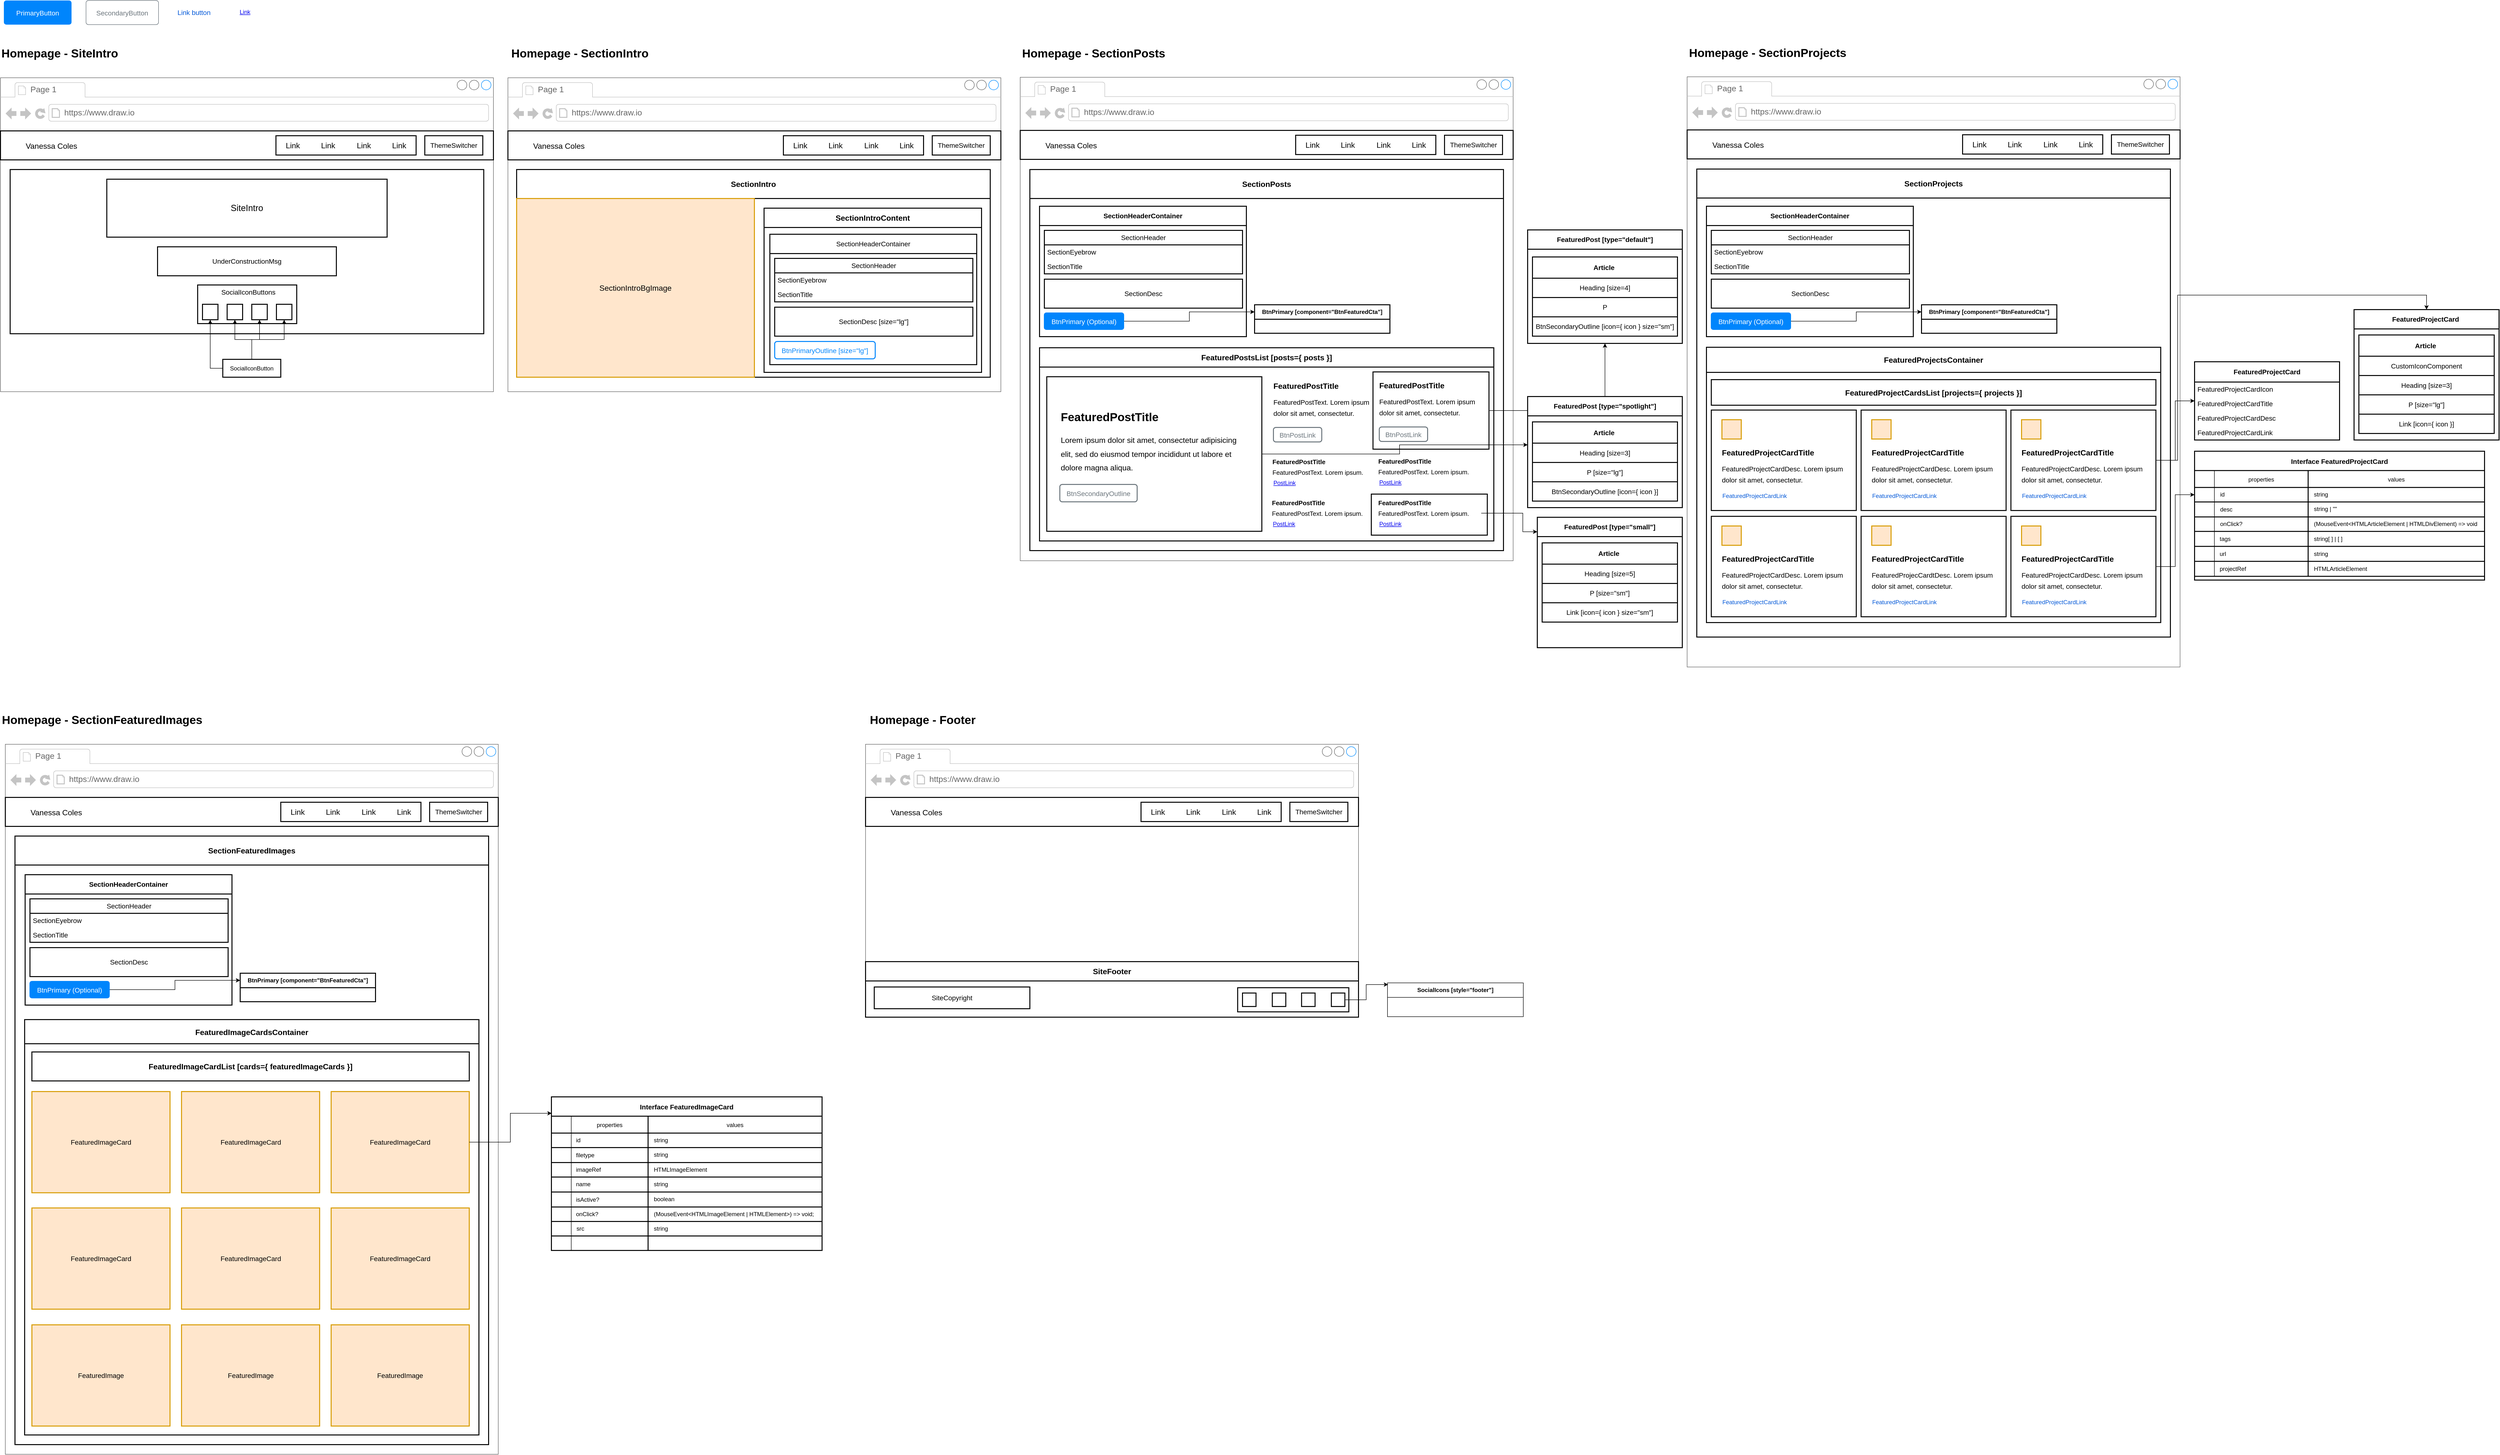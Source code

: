 <mxfile version="24.6.4" type="device" pages="2">
  <diagram name="Page-1" id="XW5mswTh6QjGJ9URRzEv">
    <mxGraphModel dx="1183" dy="794" grid="1" gridSize="10" guides="1" tooltips="1" connect="1" arrows="1" fold="1" page="1" pageScale="1" pageWidth="3000" pageHeight="6000" math="0" shadow="0">
      <root>
        <mxCell id="0" />
        <mxCell id="1" style="" parent="0" />
        <mxCell id="GyT0Gai-QQJEyU2q_moY-1" value="" style="strokeWidth=1;shadow=0;dashed=0;align=center;html=1;shape=mxgraph.mockup.containers.browserWindow;rSize=0;strokeColor=#666666;strokeColor2=#008cff;strokeColor3=#c4c4c4;mainText=,;recursiveResize=0;" vertex="1" parent="1">
          <mxGeometry x="40" y="190" width="1020" height="650" as="geometry" />
        </mxCell>
        <mxCell id="GyT0Gai-QQJEyU2q_moY-2" value="Page 1" style="strokeWidth=1;shadow=0;dashed=0;align=center;html=1;shape=mxgraph.mockup.containers.anchor;fontSize=17;fontColor=#666666;align=left;whiteSpace=wrap;" vertex="1" parent="GyT0Gai-QQJEyU2q_moY-1">
          <mxGeometry x="60" y="12" width="110" height="26" as="geometry" />
        </mxCell>
        <mxCell id="GyT0Gai-QQJEyU2q_moY-3" value="https://www.draw.io" style="strokeWidth=1;shadow=0;dashed=0;align=center;html=1;shape=mxgraph.mockup.containers.anchor;rSize=0;fontSize=17;fontColor=#666666;align=left;" vertex="1" parent="GyT0Gai-QQJEyU2q_moY-1">
          <mxGeometry x="130" y="60" width="250" height="26" as="geometry" />
        </mxCell>
        <mxCell id="GyT0Gai-QQJEyU2q_moY-5" value="" style="rounded=0;whiteSpace=wrap;html=1;strokeWidth=2;" vertex="1" parent="GyT0Gai-QQJEyU2q_moY-1">
          <mxGeometry y="110" width="1020" height="60" as="geometry" />
        </mxCell>
        <mxCell id="GyT0Gai-QQJEyU2q_moY-10" value="" style="group;strokeWidth=2;fillColor=#FFFFFF;strokeColor=#000000;" vertex="1" connectable="0" parent="GyT0Gai-QQJEyU2q_moY-1">
          <mxGeometry x="570" y="120" width="290" height="40" as="geometry" />
        </mxCell>
        <mxCell id="GyT0Gai-QQJEyU2q_moY-6" value="Link" style="html=1;shadow=0;dashed=0;shape=mxgraph.bootstrap.rrect;rSize=5;strokeColor=none;strokeWidth=1;fillColor=none;fontColor=#000000;whiteSpace=wrap;align=center;verticalAlign=middle;spacingLeft=0;fontStyle=0;fontSize=16;spacing=5;fontFamily=Helvetica;" vertex="1" parent="GyT0Gai-QQJEyU2q_moY-10">
          <mxGeometry x="152" y="4" width="60" height="32" as="geometry" />
        </mxCell>
        <mxCell id="GyT0Gai-QQJEyU2q_moY-7" value="Link" style="html=1;shadow=0;dashed=0;shape=mxgraph.bootstrap.rrect;rSize=5;strokeColor=none;strokeWidth=1;fillColor=none;fontColor=#000000;whiteSpace=wrap;align=center;verticalAlign=middle;spacingLeft=0;fontStyle=0;fontSize=16;spacing=5;fontFamily=Helvetica;" vertex="1" parent="GyT0Gai-QQJEyU2q_moY-10">
          <mxGeometry x="225" y="4" width="60" height="32" as="geometry" />
        </mxCell>
        <mxCell id="GyT0Gai-QQJEyU2q_moY-8" value="Link" style="html=1;shadow=0;dashed=0;shape=mxgraph.bootstrap.rrect;rSize=5;strokeColor=none;strokeWidth=1;fillColor=none;fontColor=#000000;whiteSpace=wrap;align=center;verticalAlign=middle;spacingLeft=0;fontStyle=0;fontSize=16;spacing=5;fontFamily=Helvetica;" vertex="1" parent="GyT0Gai-QQJEyU2q_moY-10">
          <mxGeometry x="78" y="4" width="60" height="32" as="geometry" />
        </mxCell>
        <mxCell id="GyT0Gai-QQJEyU2q_moY-9" value="&lt;font&gt;Link&lt;/font&gt;" style="html=1;shadow=0;dashed=0;shape=mxgraph.bootstrap.rrect;rSize=5;strokeColor=none;strokeWidth=1;fillColor=none;fontColor=#000000;whiteSpace=wrap;align=center;verticalAlign=middle;spacingLeft=0;fontStyle=0;fontSize=16;spacing=5;fontFamily=Helvetica;" vertex="1" parent="GyT0Gai-QQJEyU2q_moY-10">
          <mxGeometry x="5" y="4" width="60" height="32" as="geometry" />
        </mxCell>
        <mxCell id="GyT0Gai-QQJEyU2q_moY-13" value="&lt;font style=&quot;font-size: 16px;&quot;&gt;Vanessa Coles&lt;/font&gt;" style="text;strokeColor=none;fillColor=none;align=center;verticalAlign=top;spacingLeft=4;spacingRight=4;overflow=hidden;rotatable=0;points=[[0,0.5],[1,0.5]];portConstraint=eastwest;whiteSpace=wrap;html=1;" vertex="1" parent="GyT0Gai-QQJEyU2q_moY-1">
          <mxGeometry x="41" y="125" width="129" height="26" as="geometry" />
        </mxCell>
        <mxCell id="GyT0Gai-QQJEyU2q_moY-19" value="&lt;font style=&quot;font-size: 14px;&quot;&gt;ThemeSwitcher&lt;/font&gt;" style="rounded=0;whiteSpace=wrap;html=1;strokeWidth=2;" vertex="1" parent="GyT0Gai-QQJEyU2q_moY-1">
          <mxGeometry x="878" y="120" width="120" height="40" as="geometry" />
        </mxCell>
        <mxCell id="k-J_ichgHFrV_qxmjCFs-2" value="" style="strokeWidth=1;shadow=0;dashed=0;align=center;html=1;shape=mxgraph.mockup.containers.browserWindow;rSize=0;strokeColor=#666666;strokeColor2=#008cff;strokeColor3=#c4c4c4;mainText=,;recursiveResize=0;" vertex="1" parent="1">
          <mxGeometry x="1090" y="190" width="1020" height="650" as="geometry" />
        </mxCell>
        <mxCell id="k-J_ichgHFrV_qxmjCFs-3" value="Page 1" style="strokeWidth=1;shadow=0;dashed=0;align=center;html=1;shape=mxgraph.mockup.containers.anchor;fontSize=17;fontColor=#666666;align=left;whiteSpace=wrap;" vertex="1" parent="k-J_ichgHFrV_qxmjCFs-2">
          <mxGeometry x="60" y="12" width="110" height="26" as="geometry" />
        </mxCell>
        <mxCell id="k-J_ichgHFrV_qxmjCFs-4" value="https://www.draw.io" style="strokeWidth=1;shadow=0;dashed=0;align=center;html=1;shape=mxgraph.mockup.containers.anchor;rSize=0;fontSize=17;fontColor=#666666;align=left;" vertex="1" parent="k-J_ichgHFrV_qxmjCFs-2">
          <mxGeometry x="130" y="60" width="250" height="26" as="geometry" />
        </mxCell>
        <mxCell id="k-J_ichgHFrV_qxmjCFs-5" value="" style="rounded=0;whiteSpace=wrap;html=1;strokeWidth=2;" vertex="1" parent="k-J_ichgHFrV_qxmjCFs-2">
          <mxGeometry y="110" width="1020" height="60" as="geometry" />
        </mxCell>
        <mxCell id="k-J_ichgHFrV_qxmjCFs-6" value="" style="group;strokeWidth=2;fillColor=#FFFFFF;strokeColor=#000000;" vertex="1" connectable="0" parent="k-J_ichgHFrV_qxmjCFs-2">
          <mxGeometry x="570" y="120" width="290" height="40" as="geometry" />
        </mxCell>
        <mxCell id="k-J_ichgHFrV_qxmjCFs-7" value="Link" style="html=1;shadow=0;dashed=0;shape=mxgraph.bootstrap.rrect;rSize=5;strokeColor=none;strokeWidth=1;fillColor=none;fontColor=#000000;whiteSpace=wrap;align=center;verticalAlign=middle;spacingLeft=0;fontStyle=0;fontSize=16;spacing=5;fontFamily=Helvetica;" vertex="1" parent="k-J_ichgHFrV_qxmjCFs-6">
          <mxGeometry x="152" y="4" width="60" height="32" as="geometry" />
        </mxCell>
        <mxCell id="k-J_ichgHFrV_qxmjCFs-8" value="Link" style="html=1;shadow=0;dashed=0;shape=mxgraph.bootstrap.rrect;rSize=5;strokeColor=none;strokeWidth=1;fillColor=none;fontColor=#000000;whiteSpace=wrap;align=center;verticalAlign=middle;spacingLeft=0;fontStyle=0;fontSize=16;spacing=5;fontFamily=Helvetica;" vertex="1" parent="k-J_ichgHFrV_qxmjCFs-6">
          <mxGeometry x="225" y="4" width="60" height="32" as="geometry" />
        </mxCell>
        <mxCell id="k-J_ichgHFrV_qxmjCFs-9" value="Link" style="html=1;shadow=0;dashed=0;shape=mxgraph.bootstrap.rrect;rSize=5;strokeColor=none;strokeWidth=1;fillColor=none;fontColor=#000000;whiteSpace=wrap;align=center;verticalAlign=middle;spacingLeft=0;fontStyle=0;fontSize=16;spacing=5;fontFamily=Helvetica;" vertex="1" parent="k-J_ichgHFrV_qxmjCFs-6">
          <mxGeometry x="78" y="4" width="60" height="32" as="geometry" />
        </mxCell>
        <mxCell id="k-J_ichgHFrV_qxmjCFs-10" value="&lt;font&gt;Link&lt;/font&gt;" style="html=1;shadow=0;dashed=0;shape=mxgraph.bootstrap.rrect;rSize=5;strokeColor=none;strokeWidth=1;fillColor=none;fontColor=#000000;whiteSpace=wrap;align=center;verticalAlign=middle;spacingLeft=0;fontStyle=0;fontSize=16;spacing=5;fontFamily=Helvetica;" vertex="1" parent="k-J_ichgHFrV_qxmjCFs-6">
          <mxGeometry x="5" y="4" width="60" height="32" as="geometry" />
        </mxCell>
        <mxCell id="k-J_ichgHFrV_qxmjCFs-11" value="&lt;font style=&quot;font-size: 16px;&quot;&gt;Vanessa Coles&lt;/font&gt;" style="text;strokeColor=none;fillColor=none;align=center;verticalAlign=top;spacingLeft=4;spacingRight=4;overflow=hidden;rotatable=0;points=[[0,0.5],[1,0.5]];portConstraint=eastwest;whiteSpace=wrap;html=1;" vertex="1" parent="k-J_ichgHFrV_qxmjCFs-2">
          <mxGeometry x="41" y="125" width="129" height="26" as="geometry" />
        </mxCell>
        <mxCell id="k-J_ichgHFrV_qxmjCFs-12" value="&lt;font style=&quot;font-size: 14px;&quot;&gt;ThemeSwitcher&lt;/font&gt;" style="rounded=0;whiteSpace=wrap;html=1;strokeWidth=2;" vertex="1" parent="k-J_ichgHFrV_qxmjCFs-2">
          <mxGeometry x="878" y="120" width="120" height="40" as="geometry" />
        </mxCell>
        <mxCell id="k-J_ichgHFrV_qxmjCFs-24" value="" style="verticalLabelPosition=bottom;verticalAlign=top;html=1;shape=mxgraph.basic.rect;fillColor2=none;strokeWidth=2;size=20;indent=5;" vertex="1" parent="k-J_ichgHFrV_qxmjCFs-2">
          <mxGeometry x="18" y="190" width="980" height="430" as="geometry" />
        </mxCell>
        <mxCell id="k-J_ichgHFrV_qxmjCFs-25" value="" style="line;strokeWidth=2;direction=south;html=1;" vertex="1" parent="k-J_ichgHFrV_qxmjCFs-2">
          <mxGeometry x="505" y="250" width="10" height="370" as="geometry" />
        </mxCell>
        <mxCell id="k-J_ichgHFrV_qxmjCFs-27" value="&lt;h2&gt;&lt;font style=&quot;font-size: 16px;&quot;&gt;SectionIntro&lt;/font&gt;&lt;/h2&gt;" style="rounded=0;whiteSpace=wrap;html=1;strokeWidth=2;" vertex="1" parent="k-J_ichgHFrV_qxmjCFs-2">
          <mxGeometry x="18" y="190" width="980" height="60" as="geometry" />
        </mxCell>
        <mxCell id="k-J_ichgHFrV_qxmjCFs-28" value="&lt;font style=&quot;font-size: 16px;&quot;&gt;SectionIntroBgImage&lt;/font&gt;" style="rounded=0;whiteSpace=wrap;html=1;strokeWidth=2;fillColor=#ffe6cc;strokeColor=#d79b00;" vertex="1" parent="k-J_ichgHFrV_qxmjCFs-2">
          <mxGeometry x="18" y="250" width="492" height="370" as="geometry" />
        </mxCell>
        <mxCell id="k-J_ichgHFrV_qxmjCFs-29" style="edgeStyle=orthogonalEdgeStyle;rounded=0;orthogonalLoop=1;jettySize=auto;html=1;exitX=0.5;exitY=1;exitDx=0;exitDy=0;" edge="1" parent="k-J_ichgHFrV_qxmjCFs-2" source="k-J_ichgHFrV_qxmjCFs-28" target="k-J_ichgHFrV_qxmjCFs-28">
          <mxGeometry relative="1" as="geometry" />
        </mxCell>
        <mxCell id="k-J_ichgHFrV_qxmjCFs-411" value="" style="group" vertex="1" connectable="0" parent="k-J_ichgHFrV_qxmjCFs-2">
          <mxGeometry x="530" y="270" width="450" height="340" as="geometry" />
        </mxCell>
        <mxCell id="k-J_ichgHFrV_qxmjCFs-30" value="" style="rounded=0;whiteSpace=wrap;html=1;strokeWidth=2;" vertex="1" parent="k-J_ichgHFrV_qxmjCFs-411">
          <mxGeometry width="450" height="340" as="geometry" />
        </mxCell>
        <mxCell id="k-J_ichgHFrV_qxmjCFs-43" value="" style="group" vertex="1" connectable="0" parent="k-J_ichgHFrV_qxmjCFs-411">
          <mxGeometry x="12" y="104" width="420" height="221" as="geometry" />
        </mxCell>
        <mxCell id="k-J_ichgHFrV_qxmjCFs-31" value="&lt;font style=&quot;font-size: 14px;&quot;&gt;SectionDesc [size=&quot;lg&quot;]&lt;/font&gt;" style="rounded=0;whiteSpace=wrap;html=1;strokeWidth=2;" vertex="1" parent="k-J_ichgHFrV_qxmjCFs-43">
          <mxGeometry x="10" y="101" width="410" height="60" as="geometry" />
        </mxCell>
        <mxCell id="k-J_ichgHFrV_qxmjCFs-38" value="&lt;font style=&quot;font-size: 14px;&quot;&gt;SectionHeader&lt;/font&gt;" style="swimlane;fontStyle=0;childLayout=stackLayout;horizontal=1;startSize=30;horizontalStack=0;resizeParent=1;resizeParentMax=0;resizeLast=0;collapsible=1;marginBottom=0;whiteSpace=wrap;html=1;strokeWidth=2;" vertex="1" parent="k-J_ichgHFrV_qxmjCFs-43">
          <mxGeometry x="10" width="410" height="90" as="geometry" />
        </mxCell>
        <mxCell id="k-J_ichgHFrV_qxmjCFs-39" value="&lt;font style=&quot;font-size: 14px;&quot;&gt;SectionEyebrow&lt;/font&gt;" style="text;strokeColor=none;fillColor=none;align=left;verticalAlign=middle;spacingLeft=4;spacingRight=4;overflow=hidden;points=[[0,0.5],[1,0.5]];portConstraint=eastwest;rotatable=0;whiteSpace=wrap;html=1;" vertex="1" parent="k-J_ichgHFrV_qxmjCFs-38">
          <mxGeometry y="30" width="410" height="30" as="geometry" />
        </mxCell>
        <mxCell id="k-J_ichgHFrV_qxmjCFs-40" value="&lt;font style=&quot;font-size: 14px;&quot;&gt;SectionTitle&lt;/font&gt;" style="text;strokeColor=none;fillColor=none;align=left;verticalAlign=middle;spacingLeft=4;spacingRight=4;overflow=hidden;points=[[0,0.5],[1,0.5]];portConstraint=eastwest;rotatable=0;whiteSpace=wrap;html=1;" vertex="1" parent="k-J_ichgHFrV_qxmjCFs-38">
          <mxGeometry y="60" width="410" height="30" as="geometry" />
        </mxCell>
        <mxCell id="k-J_ichgHFrV_qxmjCFs-407" value="&lt;font style=&quot;font-size: 14px;&quot;&gt;BtnPrimaryOutline [size=&quot;lg&quot;]&lt;/font&gt;" style="html=1;shadow=0;dashed=0;shape=mxgraph.bootstrap.rrect;rSize=5;strokeColor=#0085FC;strokeWidth=2;fillColor=none;fontColor=#0085FC;whiteSpace=wrap;align=center;verticalAlign=middle;spacingLeft=0;fontStyle=0;fontSize=16;spacing=5;" vertex="1" parent="k-J_ichgHFrV_qxmjCFs-411">
          <mxGeometry x="22" y="276" width="208" height="36" as="geometry" />
        </mxCell>
        <mxCell id="k-J_ichgHFrV_qxmjCFs-409" value="&lt;font style=&quot;font-size: 16px;&quot;&gt;&lt;b&gt;SectionIntroContent&lt;/b&gt;&lt;/font&gt;" style="rounded=0;whiteSpace=wrap;html=1;strokeWidth=2;glass=0;container=1;" vertex="1" parent="k-J_ichgHFrV_qxmjCFs-411">
          <mxGeometry width="450" height="40" as="geometry" />
        </mxCell>
        <mxCell id="k-J_ichgHFrV_qxmjCFs-410" value="&lt;font style=&quot;font-size: 14px; font-weight: normal;&quot;&gt;SectionHeaderContainer&lt;/font&gt;" style="swimlane;whiteSpace=wrap;html=1;startSize=40;strokeWidth=2;" vertex="1" parent="k-J_ichgHFrV_qxmjCFs-411">
          <mxGeometry x="12" y="54" width="428" height="270" as="geometry" />
        </mxCell>
        <mxCell id="k-J_ichgHFrV_qxmjCFs-44" value="" style="strokeWidth=1;shadow=0;dashed=0;align=center;html=1;shape=mxgraph.mockup.containers.browserWindow;rSize=0;strokeColor=#666666;strokeColor2=#008cff;strokeColor3=#c4c4c4;mainText=,;recursiveResize=0;" vertex="1" parent="1">
          <mxGeometry x="2150" y="189" width="1020" height="1001" as="geometry" />
        </mxCell>
        <mxCell id="k-J_ichgHFrV_qxmjCFs-45" value="Page 1" style="strokeWidth=1;shadow=0;dashed=0;align=center;html=1;shape=mxgraph.mockup.containers.anchor;fontSize=17;fontColor=#666666;align=left;whiteSpace=wrap;" vertex="1" parent="k-J_ichgHFrV_qxmjCFs-44">
          <mxGeometry x="60" y="12" width="110" height="26" as="geometry" />
        </mxCell>
        <mxCell id="k-J_ichgHFrV_qxmjCFs-46" value="https://www.draw.io" style="strokeWidth=1;shadow=0;dashed=0;align=center;html=1;shape=mxgraph.mockup.containers.anchor;rSize=0;fontSize=17;fontColor=#666666;align=left;" vertex="1" parent="k-J_ichgHFrV_qxmjCFs-44">
          <mxGeometry x="130" y="60" width="250" height="26" as="geometry" />
        </mxCell>
        <mxCell id="k-J_ichgHFrV_qxmjCFs-47" value="" style="rounded=0;whiteSpace=wrap;html=1;strokeWidth=2;" vertex="1" parent="k-J_ichgHFrV_qxmjCFs-44">
          <mxGeometry y="110" width="1020" height="60" as="geometry" />
        </mxCell>
        <mxCell id="k-J_ichgHFrV_qxmjCFs-48" value="" style="group;strokeWidth=2;fillColor=#FFFFFF;strokeColor=#000000;" vertex="1" connectable="0" parent="k-J_ichgHFrV_qxmjCFs-44">
          <mxGeometry x="570" y="120" width="290" height="40" as="geometry" />
        </mxCell>
        <mxCell id="k-J_ichgHFrV_qxmjCFs-49" value="Link" style="html=1;shadow=0;dashed=0;shape=mxgraph.bootstrap.rrect;rSize=5;strokeColor=none;strokeWidth=1;fillColor=none;fontColor=#000000;whiteSpace=wrap;align=center;verticalAlign=middle;spacingLeft=0;fontStyle=0;fontSize=16;spacing=5;fontFamily=Helvetica;" vertex="1" parent="k-J_ichgHFrV_qxmjCFs-48">
          <mxGeometry x="152" y="4" width="60" height="32" as="geometry" />
        </mxCell>
        <mxCell id="k-J_ichgHFrV_qxmjCFs-50" value="Link" style="html=1;shadow=0;dashed=0;shape=mxgraph.bootstrap.rrect;rSize=5;strokeColor=none;strokeWidth=1;fillColor=none;fontColor=#000000;whiteSpace=wrap;align=center;verticalAlign=middle;spacingLeft=0;fontStyle=0;fontSize=16;spacing=5;fontFamily=Helvetica;" vertex="1" parent="k-J_ichgHFrV_qxmjCFs-48">
          <mxGeometry x="225" y="4" width="60" height="32" as="geometry" />
        </mxCell>
        <mxCell id="k-J_ichgHFrV_qxmjCFs-51" value="Link" style="html=1;shadow=0;dashed=0;shape=mxgraph.bootstrap.rrect;rSize=5;strokeColor=none;strokeWidth=1;fillColor=none;fontColor=#000000;whiteSpace=wrap;align=center;verticalAlign=middle;spacingLeft=0;fontStyle=0;fontSize=16;spacing=5;fontFamily=Helvetica;" vertex="1" parent="k-J_ichgHFrV_qxmjCFs-48">
          <mxGeometry x="78" y="4" width="60" height="32" as="geometry" />
        </mxCell>
        <mxCell id="k-J_ichgHFrV_qxmjCFs-52" value="&lt;font&gt;Link&lt;/font&gt;" style="html=1;shadow=0;dashed=0;shape=mxgraph.bootstrap.rrect;rSize=5;strokeColor=none;strokeWidth=1;fillColor=none;fontColor=#000000;whiteSpace=wrap;align=center;verticalAlign=middle;spacingLeft=0;fontStyle=0;fontSize=16;spacing=5;fontFamily=Helvetica;" vertex="1" parent="k-J_ichgHFrV_qxmjCFs-48">
          <mxGeometry x="5" y="4" width="60" height="32" as="geometry" />
        </mxCell>
        <mxCell id="k-J_ichgHFrV_qxmjCFs-53" value="&lt;font style=&quot;font-size: 16px;&quot;&gt;Vanessa Coles&lt;/font&gt;" style="text;strokeColor=none;fillColor=none;align=center;verticalAlign=top;spacingLeft=4;spacingRight=4;overflow=hidden;rotatable=0;points=[[0,0.5],[1,0.5]];portConstraint=eastwest;whiteSpace=wrap;html=1;" vertex="1" parent="k-J_ichgHFrV_qxmjCFs-44">
          <mxGeometry x="41" y="125" width="129" height="26" as="geometry" />
        </mxCell>
        <mxCell id="k-J_ichgHFrV_qxmjCFs-54" value="&lt;font style=&quot;font-size: 14px;&quot;&gt;ThemeSwitcher&lt;/font&gt;" style="rounded=0;whiteSpace=wrap;html=1;strokeWidth=2;" vertex="1" parent="k-J_ichgHFrV_qxmjCFs-44">
          <mxGeometry x="878" y="120" width="120" height="40" as="geometry" />
        </mxCell>
        <mxCell id="k-J_ichgHFrV_qxmjCFs-56" value="" style="verticalLabelPosition=bottom;verticalAlign=top;html=1;shape=mxgraph.basic.rect;fillColor2=none;strokeWidth=2;size=20;indent=5;" vertex="1" parent="k-J_ichgHFrV_qxmjCFs-44">
          <mxGeometry x="20" y="191" width="980" height="789" as="geometry" />
        </mxCell>
        <mxCell id="k-J_ichgHFrV_qxmjCFs-57" value="&lt;h2&gt;&lt;font style=&quot;font-size: 16px;&quot;&gt;SectionPosts&lt;/font&gt;&lt;/h2&gt;" style="rounded=0;whiteSpace=wrap;html=1;strokeWidth=2;" vertex="1" parent="k-J_ichgHFrV_qxmjCFs-44">
          <mxGeometry x="20" y="191" width="980" height="60" as="geometry" />
        </mxCell>
        <mxCell id="k-J_ichgHFrV_qxmjCFs-422" value="" style="group" vertex="1" connectable="0" parent="k-J_ichgHFrV_qxmjCFs-44">
          <mxGeometry x="40" y="560" width="940" height="400" as="geometry" />
        </mxCell>
        <mxCell id="k-J_ichgHFrV_qxmjCFs-65" value="&lt;font style=&quot;font-size: 16px;&quot;&gt;FeaturedPostsList [posts={ posts }]&lt;/font&gt;" style="swimlane;whiteSpace=wrap;html=1;startSize=40;strokeWidth=2;" vertex="1" parent="k-J_ichgHFrV_qxmjCFs-422">
          <mxGeometry width="940" height="400" as="geometry" />
        </mxCell>
        <mxCell id="k-J_ichgHFrV_qxmjCFs-67" value="" style="rounded=0;whiteSpace=wrap;html=1;strokeWidth=2;" vertex="1" parent="k-J_ichgHFrV_qxmjCFs-422">
          <mxGeometry x="15" y="60" width="445" height="320" as="geometry" />
        </mxCell>
        <mxCell id="k-J_ichgHFrV_qxmjCFs-73" value="" style="group" vertex="1" connectable="0" parent="k-J_ichgHFrV_qxmjCFs-422">
          <mxGeometry x="42" y="123" width="390" height="200" as="geometry" />
        </mxCell>
        <mxCell id="k-J_ichgHFrV_qxmjCFs-68" value="&lt;h1 style=&quot;margin-top: 0px;&quot;&gt;&lt;span style=&quot;background-color: initial;&quot;&gt;FeaturedPostTitle&lt;/span&gt;&lt;/h1&gt;&lt;h1 style=&quot;margin-top: 0px;&quot;&gt;&lt;span style=&quot;background-color: initial; font-size: 16px; font-weight: normal;&quot;&gt;Lorem ipsum dolor sit amet, consectetur adipisicing elit, sed do eiusmod tempor incididunt ut labore et dolore magna aliqua.&lt;/span&gt;&lt;br&gt;&lt;/h1&gt;" style="text;html=1;whiteSpace=wrap;overflow=hidden;rounded=0;" vertex="1" parent="k-J_ichgHFrV_qxmjCFs-73">
          <mxGeometry width="390" height="170" as="geometry" />
        </mxCell>
        <mxCell id="k-J_ichgHFrV_qxmjCFs-72" value="&lt;font style=&quot;font-size: 14px;&quot;&gt;BtnSecondaryOutline&lt;/font&gt;" style="html=1;shadow=0;dashed=0;shape=mxgraph.bootstrap.rrect;rSize=5;strokeColor=#6C767D;strokeWidth=2;fillColor=none;fontColor=#6C767D;whiteSpace=wrap;align=center;verticalAlign=middle;spacingLeft=0;fontStyle=0;fontSize=16;spacing=5;" vertex="1" parent="k-J_ichgHFrV_qxmjCFs-73">
          <mxGeometry y="160" width="160" height="36" as="geometry" />
        </mxCell>
        <mxCell id="k-J_ichgHFrV_qxmjCFs-75" value="" style="group" vertex="1" connectable="0" parent="k-J_ichgHFrV_qxmjCFs-422">
          <mxGeometry x="482" y="63" width="220" height="140" as="geometry" />
        </mxCell>
        <mxCell id="k-J_ichgHFrV_qxmjCFs-70" value="&lt;h3 style=&quot;margin-top: 0px;&quot;&gt;&lt;font style=&quot;font-size: 16px;&quot;&gt;FeaturedPostTitle&lt;/font&gt;&lt;/h3&gt;&lt;p style=&quot;line-height: 180%;&quot;&gt;&lt;font style=&quot;font-size: 14px;&quot;&gt;FeaturedPostText. Lorem ipsum dolor sit amet, consectetur.&lt;/font&gt;&lt;/p&gt;" style="text;html=1;whiteSpace=wrap;overflow=hidden;rounded=0;" vertex="1" parent="k-J_ichgHFrV_qxmjCFs-75">
          <mxGeometry width="220" height="90" as="geometry" />
        </mxCell>
        <mxCell id="k-J_ichgHFrV_qxmjCFs-74" value="&lt;font style=&quot;font-size: 14px;&quot;&gt;BtnPostLink&lt;/font&gt;" style="html=1;shadow=0;dashed=0;shape=mxgraph.bootstrap.rrect;rSize=5;strokeColor=#6C767D;strokeWidth=2;fillColor=none;fontColor=#6C767D;whiteSpace=wrap;align=center;verticalAlign=middle;spacingLeft=0;fontStyle=0;fontSize=16;spacing=5;" vertex="1" parent="k-J_ichgHFrV_qxmjCFs-75">
          <mxGeometry x="2" y="102" width="100" height="30" as="geometry" />
        </mxCell>
        <mxCell id="k-J_ichgHFrV_qxmjCFs-122" value="" style="rounded=0;whiteSpace=wrap;html=1;strokeWidth=2;" vertex="1" parent="k-J_ichgHFrV_qxmjCFs-422">
          <mxGeometry x="690" y="50" width="240" height="160" as="geometry" />
        </mxCell>
        <mxCell id="k-J_ichgHFrV_qxmjCFs-76" value="" style="group" vertex="1" connectable="0" parent="k-J_ichgHFrV_qxmjCFs-422">
          <mxGeometry x="701" y="62" width="220" height="132" as="geometry" />
        </mxCell>
        <mxCell id="k-J_ichgHFrV_qxmjCFs-77" value="&lt;h3 style=&quot;margin-top: 0px;&quot;&gt;&lt;font style=&quot;font-size: 16px;&quot;&gt;FeaturedPostTitle&lt;/font&gt;&lt;/h3&gt;&lt;p style=&quot;line-height: 180%;&quot;&gt;&lt;font style=&quot;font-size: 14px;&quot;&gt;FeaturedPostText. Lorem ipsum dolor sit amet, consectetur.&lt;/font&gt;&lt;/p&gt;" style="text;html=1;whiteSpace=wrap;overflow=hidden;rounded=0;" vertex="1" parent="k-J_ichgHFrV_qxmjCFs-76">
          <mxGeometry width="220" height="90" as="geometry" />
        </mxCell>
        <mxCell id="k-J_ichgHFrV_qxmjCFs-78" value="&lt;font style=&quot;font-size: 14px;&quot;&gt;BtnPostLink&lt;/font&gt;" style="html=1;shadow=0;dashed=0;shape=mxgraph.bootstrap.rrect;rSize=5;strokeColor=#6C767D;strokeWidth=2;fillColor=none;fontColor=#6C767D;whiteSpace=wrap;align=center;verticalAlign=middle;spacingLeft=0;fontStyle=0;fontSize=16;spacing=5;" vertex="1" parent="k-J_ichgHFrV_qxmjCFs-76">
          <mxGeometry x="2" y="102" width="100" height="30" as="geometry" />
        </mxCell>
        <mxCell id="k-J_ichgHFrV_qxmjCFs-434" value="" style="group" vertex="1" connectable="0" parent="k-J_ichgHFrV_qxmjCFs-44">
          <mxGeometry x="40" y="267" width="725" height="271" as="geometry" />
        </mxCell>
        <mxCell id="k-J_ichgHFrV_qxmjCFs-413" value="" style="group" vertex="1" connectable="0" parent="k-J_ichgHFrV_qxmjCFs-434">
          <mxGeometry y="50" width="420" height="221" as="geometry" />
        </mxCell>
        <mxCell id="k-J_ichgHFrV_qxmjCFs-414" value="&lt;font style=&quot;font-size: 14px;&quot;&gt;SectionDesc&lt;/font&gt;" style="rounded=0;whiteSpace=wrap;html=1;strokeWidth=2;" vertex="1" parent="k-J_ichgHFrV_qxmjCFs-413">
          <mxGeometry x="10" y="101" width="410" height="60" as="geometry" />
        </mxCell>
        <mxCell id="k-J_ichgHFrV_qxmjCFs-415" value="&lt;font style=&quot;font-size: 14px;&quot;&gt;SectionHeader&lt;/font&gt;" style="swimlane;fontStyle=0;childLayout=stackLayout;horizontal=1;startSize=30;horizontalStack=0;resizeParent=1;resizeParentMax=0;resizeLast=0;collapsible=1;marginBottom=0;whiteSpace=wrap;html=1;strokeWidth=2;" vertex="1" parent="k-J_ichgHFrV_qxmjCFs-413">
          <mxGeometry x="10" width="410" height="90" as="geometry" />
        </mxCell>
        <mxCell id="k-J_ichgHFrV_qxmjCFs-416" value="&lt;font style=&quot;font-size: 14px;&quot;&gt;SectionEyebrow&lt;/font&gt;" style="text;strokeColor=none;fillColor=none;align=left;verticalAlign=middle;spacingLeft=4;spacingRight=4;overflow=hidden;points=[[0,0.5],[1,0.5]];portConstraint=eastwest;rotatable=0;whiteSpace=wrap;html=1;" vertex="1" parent="k-J_ichgHFrV_qxmjCFs-415">
          <mxGeometry y="30" width="410" height="30" as="geometry" />
        </mxCell>
        <mxCell id="k-J_ichgHFrV_qxmjCFs-417" value="&lt;font style=&quot;font-size: 14px;&quot;&gt;SectionTitle&lt;/font&gt;" style="text;strokeColor=none;fillColor=none;align=left;verticalAlign=middle;spacingLeft=4;spacingRight=4;overflow=hidden;points=[[0,0.5],[1,0.5]];portConstraint=eastwest;rotatable=0;whiteSpace=wrap;html=1;" vertex="1" parent="k-J_ichgHFrV_qxmjCFs-415">
          <mxGeometry y="60" width="410" height="30" as="geometry" />
        </mxCell>
        <mxCell id="k-J_ichgHFrV_qxmjCFs-419" value="&lt;font style=&quot;font-size: 14px;&quot;&gt;SectionHeaderContainer&lt;/font&gt;" style="swimlane;whiteSpace=wrap;html=1;startSize=40;strokeWidth=2;" vertex="1" parent="k-J_ichgHFrV_qxmjCFs-434">
          <mxGeometry width="428" height="270" as="geometry" />
        </mxCell>
        <mxCell id="k-J_ichgHFrV_qxmjCFs-426" style="edgeStyle=orthogonalEdgeStyle;rounded=0;orthogonalLoop=1;jettySize=auto;html=1;entryX=0;entryY=0.25;entryDx=0;entryDy=0;" edge="1" parent="k-J_ichgHFrV_qxmjCFs-434" source="k-J_ichgHFrV_qxmjCFs-423" target="k-J_ichgHFrV_qxmjCFs-424">
          <mxGeometry relative="1" as="geometry" />
        </mxCell>
        <mxCell id="k-J_ichgHFrV_qxmjCFs-423" value="&lt;font style=&quot;font-size: 14px;&quot;&gt;BtnPrimary (Optional)&lt;/font&gt;" style="html=1;shadow=0;dashed=0;shape=mxgraph.bootstrap.rrect;rSize=5;strokeColor=none;strokeWidth=1;fillColor=#0085FC;fontColor=#FFFFFF;whiteSpace=wrap;align=center;verticalAlign=middle;spacingLeft=0;fontStyle=0;fontSize=16;spacing=5;" vertex="1" parent="k-J_ichgHFrV_qxmjCFs-434">
          <mxGeometry x="9" y="220" width="166" height="36" as="geometry" />
        </mxCell>
        <mxCell id="k-J_ichgHFrV_qxmjCFs-424" value="BtnPrimary [component=&quot;BtnFeaturedCta&quot;]" style="swimlane;whiteSpace=wrap;html=1;startSize=30;strokeWidth=2;" vertex="1" parent="k-J_ichgHFrV_qxmjCFs-434">
          <mxGeometry x="445" y="204" width="280" height="59" as="geometry" />
        </mxCell>
        <mxCell id="k-J_ichgHFrV_qxmjCFs-55" value="" style="group" vertex="1" connectable="0" parent="1">
          <mxGeometry x="60" y="380" width="980" height="340" as="geometry" />
        </mxCell>
        <mxCell id="GyT0Gai-QQJEyU2q_moY-18" value="" style="verticalLabelPosition=bottom;verticalAlign=top;html=1;shape=mxgraph.basic.rect;fillColor2=none;strokeWidth=2;size=20;indent=5;" vertex="1" parent="k-J_ichgHFrV_qxmjCFs-55">
          <mxGeometry width="980" height="340" as="geometry" />
        </mxCell>
        <mxCell id="GyT0Gai-QQJEyU2q_moY-30" value="" style="group" vertex="1" connectable="0" parent="k-J_ichgHFrV_qxmjCFs-55">
          <mxGeometry x="388" y="269" width="205" height="50" as="geometry" />
        </mxCell>
        <mxCell id="GyT0Gai-QQJEyU2q_moY-20" value="" style="rounded=0;whiteSpace=wrap;html=1;strokeWidth=2;" vertex="1" parent="GyT0Gai-QQJEyU2q_moY-30">
          <mxGeometry y="-30" width="205" height="80" as="geometry" />
        </mxCell>
        <mxCell id="GyT0Gai-QQJEyU2q_moY-26" value="" style="group" vertex="1" connectable="0" parent="GyT0Gai-QQJEyU2q_moY-30">
          <mxGeometry x="30" y="10" width="170" height="30" as="geometry" />
        </mxCell>
        <mxCell id="GyT0Gai-QQJEyU2q_moY-29" value="" style="group" vertex="1" connectable="0" parent="GyT0Gai-QQJEyU2q_moY-26">
          <mxGeometry x="31" width="134" height="32" as="geometry" />
        </mxCell>
        <mxCell id="GyT0Gai-QQJEyU2q_moY-23" value="" style="whiteSpace=wrap;html=1;aspect=fixed;strokeWidth=2;" vertex="1" parent="GyT0Gai-QQJEyU2q_moY-29">
          <mxGeometry width="32" height="32" as="geometry" />
        </mxCell>
        <mxCell id="GyT0Gai-QQJEyU2q_moY-24" value="" style="whiteSpace=wrap;html=1;aspect=fixed;strokeWidth=2;" vertex="1" parent="GyT0Gai-QQJEyU2q_moY-29">
          <mxGeometry x="51" width="32" height="32" as="geometry" />
        </mxCell>
        <mxCell id="GyT0Gai-QQJEyU2q_moY-25" value="" style="whiteSpace=wrap;html=1;aspect=fixed;strokeWidth=2;" vertex="1" parent="GyT0Gai-QQJEyU2q_moY-29">
          <mxGeometry x="102" width="32" height="32" as="geometry" />
        </mxCell>
        <mxCell id="GyT0Gai-QQJEyU2q_moY-22" value="" style="whiteSpace=wrap;html=1;aspect=fixed;strokeWidth=2;" vertex="1" parent="GyT0Gai-QQJEyU2q_moY-30">
          <mxGeometry x="10" y="10" width="32" height="32" as="geometry" />
        </mxCell>
        <mxCell id="GyT0Gai-QQJEyU2q_moY-32" value="&lt;span style=&quot;font-size: 14px;&quot;&gt;SocialIconButtons&lt;/span&gt;" style="text;html=1;align=center;verticalAlign=middle;whiteSpace=wrap;rounded=0;" vertex="1" parent="GyT0Gai-QQJEyU2q_moY-30">
          <mxGeometry x="10" y="-30" width="190" height="30" as="geometry" />
        </mxCell>
        <mxCell id="GyT0Gai-QQJEyU2q_moY-33" value="&lt;font style=&quot;font-size: 14px;&quot;&gt;UnderConstructionMsg&lt;/font&gt;" style="rounded=0;whiteSpace=wrap;html=1;strokeWidth=2;" vertex="1" parent="k-J_ichgHFrV_qxmjCFs-55">
          <mxGeometry x="305" y="160" width="370" height="60" as="geometry" />
        </mxCell>
        <mxCell id="GyT0Gai-QQJEyU2q_moY-37" value="&lt;font style=&quot;font-size: 18px;&quot;&gt;SiteIntro&lt;/font&gt;" style="rounded=0;whiteSpace=wrap;html=1;strokeWidth=2;" vertex="1" parent="k-J_ichgHFrV_qxmjCFs-55">
          <mxGeometry x="200" y="20" width="580" height="120" as="geometry" />
        </mxCell>
        <UserObject label="PostLink" link="https://www.draw.io" id="k-J_ichgHFrV_qxmjCFs-96">
          <mxCell style="text;html=1;strokeColor=none;fillColor=none;whiteSpace=wrap;align=left;verticalAlign=middle;fontColor=#0000EE;fontStyle=4;spacing=2;" vertex="1" parent="1">
            <mxGeometry x="2672.0" y="1009" width="60" height="40" as="geometry" />
          </mxCell>
        </UserObject>
        <mxCell id="k-J_ichgHFrV_qxmjCFs-97" value="" style="group" vertex="1" connectable="0" parent="1">
          <mxGeometry x="2670.0" y="970" width="215" height="53" as="geometry" />
        </mxCell>
        <mxCell id="k-J_ichgHFrV_qxmjCFs-98" value="&lt;span&gt;&lt;font style=&quot;font-size: 13px;&quot;&gt;&lt;b&gt;FeaturedPostTitle&lt;/b&gt;&lt;/font&gt;&lt;/span&gt;" style="text;html=1;align=left;verticalAlign=middle;whiteSpace=wrap;rounded=0;fontSize=14;fontStyle=0" vertex="1" parent="k-J_ichgHFrV_qxmjCFs-97">
          <mxGeometry width="215" height="30" as="geometry" />
        </mxCell>
        <mxCell id="k-J_ichgHFrV_qxmjCFs-99" value="&lt;font style=&quot;font-size: 13px;&quot;&gt;FeaturedPostText. Lorem ipsum.&lt;/font&gt;" style="text;html=1;align=left;verticalAlign=middle;whiteSpace=wrap;rounded=0;fontSize=12;" vertex="1" parent="k-J_ichgHFrV_qxmjCFs-97">
          <mxGeometry y="20" width="215" height="33" as="geometry" />
        </mxCell>
        <UserObject label="PostLink" link="https://www.draw.io" id="k-J_ichgHFrV_qxmjCFs-100">
          <mxCell style="text;html=1;strokeColor=none;fillColor=none;whiteSpace=wrap;align=left;verticalAlign=middle;fontColor=#0000EE;fontStyle=4;spacing=2;" vertex="1" parent="1">
            <mxGeometry x="2891.0" y="1008" width="60" height="40" as="geometry" />
          </mxCell>
        </UserObject>
        <mxCell id="k-J_ichgHFrV_qxmjCFs-101" value="" style="group" vertex="1" connectable="0" parent="1">
          <mxGeometry x="2889.0" y="969" width="215" height="53" as="geometry" />
        </mxCell>
        <mxCell id="k-J_ichgHFrV_qxmjCFs-102" value="&lt;span&gt;&lt;font style=&quot;font-size: 13px;&quot;&gt;&lt;b&gt;FeaturedPostTitle&lt;/b&gt;&lt;/font&gt;&lt;/span&gt;" style="text;html=1;align=left;verticalAlign=middle;whiteSpace=wrap;rounded=0;fontSize=14;fontStyle=0" vertex="1" parent="k-J_ichgHFrV_qxmjCFs-101">
          <mxGeometry width="215" height="30" as="geometry" />
        </mxCell>
        <mxCell id="k-J_ichgHFrV_qxmjCFs-103" value="&lt;font style=&quot;font-size: 13px;&quot;&gt;FeaturedPostText. Lorem ipsum.&lt;/font&gt;" style="text;html=1;align=left;verticalAlign=middle;whiteSpace=wrap;rounded=0;fontSize=12;" vertex="1" parent="k-J_ichgHFrV_qxmjCFs-101">
          <mxGeometry y="20" width="215" height="33" as="geometry" />
        </mxCell>
        <UserObject label="PostLink" link="https://www.draw.io" id="k-J_ichgHFrV_qxmjCFs-104">
          <mxCell style="text;html=1;strokeColor=none;fillColor=none;whiteSpace=wrap;align=left;verticalAlign=middle;fontColor=#0000EE;fontStyle=4;spacing=2;" vertex="1" parent="1">
            <mxGeometry x="2671.0" y="1094" width="60" height="40" as="geometry" />
          </mxCell>
        </UserObject>
        <mxCell id="k-J_ichgHFrV_qxmjCFs-105" value="" style="group" vertex="1" connectable="0" parent="1">
          <mxGeometry x="2669.0" y="1055" width="215" height="53" as="geometry" />
        </mxCell>
        <mxCell id="k-J_ichgHFrV_qxmjCFs-106" value="&lt;span&gt;&lt;font style=&quot;font-size: 13px;&quot;&gt;&lt;b&gt;FeaturedPostTitle&lt;/b&gt;&lt;/font&gt;&lt;/span&gt;" style="text;html=1;align=left;verticalAlign=middle;whiteSpace=wrap;rounded=0;fontSize=14;fontStyle=0" vertex="1" parent="k-J_ichgHFrV_qxmjCFs-105">
          <mxGeometry width="215" height="30" as="geometry" />
        </mxCell>
        <mxCell id="k-J_ichgHFrV_qxmjCFs-107" value="&lt;font style=&quot;font-size: 13px;&quot;&gt;FeaturedPostText. Lorem ipsum.&lt;/font&gt;" style="text;html=1;align=left;verticalAlign=middle;whiteSpace=wrap;rounded=0;fontSize=12;" vertex="1" parent="k-J_ichgHFrV_qxmjCFs-105">
          <mxGeometry y="20" width="215" height="33" as="geometry" />
        </mxCell>
        <mxCell id="k-J_ichgHFrV_qxmjCFs-108" value="" style="group" vertex="1" connectable="0" parent="1">
          <mxGeometry x="2889.0" y="1055" width="227.5" height="85" as="geometry" />
        </mxCell>
        <mxCell id="k-J_ichgHFrV_qxmjCFs-133" value="" style="rounded=0;whiteSpace=wrap;html=1;strokeWidth=2;" vertex="1" parent="k-J_ichgHFrV_qxmjCFs-108">
          <mxGeometry x="-12.5" y="-3" width="240" height="85" as="geometry" />
        </mxCell>
        <mxCell id="k-J_ichgHFrV_qxmjCFs-109" value="&lt;span&gt;&lt;font style=&quot;font-size: 13px;&quot;&gt;&lt;b&gt;FeaturedPostTitle&lt;/b&gt;&lt;/font&gt;&lt;/span&gt;" style="text;html=1;align=left;verticalAlign=middle;whiteSpace=wrap;rounded=0;fontSize=14;fontStyle=0" vertex="1" parent="k-J_ichgHFrV_qxmjCFs-108">
          <mxGeometry width="215" height="30" as="geometry" />
        </mxCell>
        <mxCell id="k-J_ichgHFrV_qxmjCFs-110" value="&lt;font style=&quot;font-size: 13px;&quot;&gt;FeaturedPostText. Lorem ipsum.&lt;/font&gt;" style="text;html=1;align=left;verticalAlign=middle;whiteSpace=wrap;rounded=0;fontSize=12;" vertex="1" parent="k-J_ichgHFrV_qxmjCFs-108">
          <mxGeometry y="20" width="215" height="33" as="geometry" />
        </mxCell>
        <UserObject label="PostLink" link="https://www.draw.io" id="k-J_ichgHFrV_qxmjCFs-111">
          <mxCell style="text;html=1;strokeColor=none;fillColor=none;whiteSpace=wrap;align=left;verticalAlign=middle;fontColor=#0000EE;fontStyle=4;spacing=2;" vertex="1" parent="1">
            <mxGeometry x="2891.0" y="1094" width="60" height="40" as="geometry" />
          </mxCell>
        </UserObject>
        <mxCell id="k-J_ichgHFrV_qxmjCFs-112" value="&lt;font style=&quot;font-size: 14px;&quot;&gt;PrimaryButton&lt;/font&gt;" style="html=1;shadow=0;dashed=0;shape=mxgraph.bootstrap.rrect;rSize=5;strokeColor=none;strokeWidth=1;fillColor=#0085FC;fontColor=#FFFFFF;whiteSpace=wrap;align=center;verticalAlign=middle;spacingLeft=0;fontStyle=0;fontSize=16;spacing=5;" vertex="1" parent="1">
          <mxGeometry x="47" y="30" width="140" height="50" as="geometry" />
        </mxCell>
        <mxCell id="k-J_ichgHFrV_qxmjCFs-113" value="&lt;font style=&quot;font-size: 14px;&quot;&gt;SecondaryButton&lt;/font&gt;" style="html=1;shadow=0;dashed=0;shape=mxgraph.bootstrap.rrect;rSize=5;strokeColor=#6C767D;strokeWidth=1;fillColor=none;fontColor=#6C767D;whiteSpace=wrap;align=center;verticalAlign=middle;spacingLeft=0;fontStyle=0;fontSize=16;spacing=5;" vertex="1" parent="1">
          <mxGeometry x="217" y="30" width="150" height="50" as="geometry" />
        </mxCell>
        <UserObject label="Link" link="https://www.draw.io" id="k-J_ichgHFrV_qxmjCFs-114">
          <mxCell style="text;html=1;strokeColor=none;fillColor=none;whiteSpace=wrap;align=center;verticalAlign=middle;fontColor=#0000EE;fontStyle=4;" vertex="1" parent="1">
            <mxGeometry x="516" y="34" width="60" height="40" as="geometry" />
          </mxCell>
        </UserObject>
        <mxCell id="k-J_ichgHFrV_qxmjCFs-115" value="&lt;font style=&quot;font-size: 14px;&quot;&gt;Link button&lt;/font&gt;" style="fillColor=none;strokeColor=none;html=1;fontColor=#0057D8;align=center;verticalAlign=middle;fontStyle=0;fontSize=12" vertex="1" parent="1">
          <mxGeometry x="397" y="38.5" width="86" height="33" as="geometry" />
        </mxCell>
        <mxCell id="k-J_ichgHFrV_qxmjCFs-116" value="Homepage - SiteIntro" style="text;strokeColor=none;fillColor=none;html=1;fontSize=24;fontStyle=1;verticalAlign=middle;align=left;" vertex="1" parent="1">
          <mxGeometry x="40" y="120" width="250" height="40" as="geometry" />
        </mxCell>
        <mxCell id="k-J_ichgHFrV_qxmjCFs-117" value="Homepage - SectionIntro" style="text;strokeColor=none;fillColor=none;html=1;fontSize=24;fontStyle=1;verticalAlign=middle;align=left;" vertex="1" parent="1">
          <mxGeometry x="1095" y="120" width="285" height="40" as="geometry" />
        </mxCell>
        <mxCell id="k-J_ichgHFrV_qxmjCFs-118" value="Homepage - SectionPosts" style="text;strokeColor=none;fillColor=none;html=1;fontSize=24;fontStyle=1;verticalAlign=middle;align=left;" vertex="1" parent="1">
          <mxGeometry x="2152" y="120" width="298" height="40" as="geometry" />
        </mxCell>
        <mxCell id="k-J_ichgHFrV_qxmjCFs-127" value="" style="edgeStyle=orthogonalEdgeStyle;rounded=0;orthogonalLoop=1;jettySize=auto;html=1;" edge="1" parent="1" source="k-J_ichgHFrV_qxmjCFs-122" target="k-J_ichgHFrV_qxmjCFs-128">
          <mxGeometry relative="1" as="geometry">
            <mxPoint x="3200" y="849" as="targetPoint" />
          </mxGeometry>
        </mxCell>
        <mxCell id="k-J_ichgHFrV_qxmjCFs-128" value="&lt;font style=&quot;font-size: 14px;&quot;&gt;FeaturedPost [type=&quot;default&quot;]&lt;/font&gt;" style="swimlane;whiteSpace=wrap;html=1;startSize=40;strokeWidth=2;" vertex="1" parent="1">
          <mxGeometry x="3200" y="505" width="320" height="235" as="geometry" />
        </mxCell>
        <mxCell id="k-J_ichgHFrV_qxmjCFs-486" value="" style="group" vertex="1" connectable="0" parent="k-J_ichgHFrV_qxmjCFs-128">
          <mxGeometry x="10" y="56" width="300" height="164" as="geometry" />
        </mxCell>
        <mxCell id="k-J_ichgHFrV_qxmjCFs-487" value="&lt;font style=&quot;font-size: 14px;&quot;&gt;&lt;b&gt;Article&amp;nbsp;&lt;/b&gt;&lt;/font&gt;" style="rounded=0;whiteSpace=wrap;html=1;strokeWidth=2;glass=0;container=1;align=center;" vertex="1" parent="k-J_ichgHFrV_qxmjCFs-486">
          <mxGeometry width="300" height="44.5" as="geometry">
            <mxRectangle x="10" y="52.5" width="90" height="30" as="alternateBounds" />
          </mxGeometry>
        </mxCell>
        <mxCell id="k-J_ichgHFrV_qxmjCFs-488" value="&lt;font style=&quot;font-size: 14px;&quot;&gt;Heading [size=4]&lt;/font&gt;" style="rounded=0;whiteSpace=wrap;html=1;strokeWidth=2;align=center;" vertex="1" parent="k-J_ichgHFrV_qxmjCFs-486">
          <mxGeometry y="44" width="300" height="40" as="geometry" />
        </mxCell>
        <mxCell id="k-J_ichgHFrV_qxmjCFs-489" value="&lt;font style=&quot;font-size: 14px;&quot;&gt;P&lt;/font&gt;" style="rounded=0;whiteSpace=wrap;html=1;strokeWidth=2;align=center;" vertex="1" parent="k-J_ichgHFrV_qxmjCFs-486">
          <mxGeometry y="84" width="300" height="40" as="geometry" />
        </mxCell>
        <mxCell id="k-J_ichgHFrV_qxmjCFs-490" value="&lt;font style=&quot;font-size: 14px;&quot;&gt;BtnSecondaryOutline [icon={ icon } size=&quot;sm&quot;]&lt;/font&gt;" style="rounded=0;whiteSpace=wrap;html=1;strokeWidth=2;align=center;" vertex="1" parent="k-J_ichgHFrV_qxmjCFs-486">
          <mxGeometry y="124" width="300" height="40" as="geometry" />
        </mxCell>
        <mxCell id="k-J_ichgHFrV_qxmjCFs-131" value="" style="edgeStyle=orthogonalEdgeStyle;rounded=0;orthogonalLoop=1;jettySize=auto;html=1;" edge="1" parent="1" source="k-J_ichgHFrV_qxmjCFs-67" target="k-J_ichgHFrV_qxmjCFs-132">
          <mxGeometry relative="1" as="geometry">
            <mxPoint x="3280" y="600" as="targetPoint" />
            <Array as="points">
              <mxPoint x="2935" y="969" />
              <mxPoint x="2935" y="950" />
            </Array>
          </mxGeometry>
        </mxCell>
        <mxCell id="k-J_ichgHFrV_qxmjCFs-132" value="&lt;font style=&quot;font-size: 14px;&quot;&gt;FeaturedPost [type=&quot;spotlight&quot;]&lt;/font&gt;" style="swimlane;whiteSpace=wrap;html=1;startSize=40;strokeWidth=2;" vertex="1" parent="1">
          <mxGeometry x="3200" y="850" width="320" height="230" as="geometry" />
        </mxCell>
        <mxCell id="k-J_ichgHFrV_qxmjCFs-485" value="" style="group" vertex="1" connectable="0" parent="k-J_ichgHFrV_qxmjCFs-132">
          <mxGeometry x="10" y="52.5" width="300" height="164" as="geometry" />
        </mxCell>
        <mxCell id="k-J_ichgHFrV_qxmjCFs-481" value="&lt;font style=&quot;font-size: 14px;&quot;&gt;&lt;b&gt;Article&amp;nbsp;&lt;/b&gt;&lt;/font&gt;" style="rounded=0;whiteSpace=wrap;html=1;strokeWidth=2;glass=0;container=1;align=center;" vertex="1" parent="k-J_ichgHFrV_qxmjCFs-485">
          <mxGeometry width="300" height="44.5" as="geometry">
            <mxRectangle x="10" y="52.5" width="90" height="30" as="alternateBounds" />
          </mxGeometry>
        </mxCell>
        <mxCell id="k-J_ichgHFrV_qxmjCFs-482" value="&lt;font style=&quot;font-size: 14px;&quot;&gt;Heading [size=3]&lt;/font&gt;" style="rounded=0;whiteSpace=wrap;html=1;strokeWidth=2;align=center;" vertex="1" parent="k-J_ichgHFrV_qxmjCFs-485">
          <mxGeometry y="44" width="300" height="40" as="geometry" />
        </mxCell>
        <mxCell id="k-J_ichgHFrV_qxmjCFs-483" value="&lt;font style=&quot;font-size: 14px;&quot;&gt;P [size=&quot;lg&quot;]&lt;/font&gt;" style="rounded=0;whiteSpace=wrap;html=1;strokeWidth=2;align=center;" vertex="1" parent="k-J_ichgHFrV_qxmjCFs-485">
          <mxGeometry y="84" width="300" height="40" as="geometry" />
        </mxCell>
        <mxCell id="k-J_ichgHFrV_qxmjCFs-484" value="&lt;font style=&quot;font-size: 14px;&quot;&gt;BtnSecondaryOutline [icon={ icon }]&lt;/font&gt;" style="rounded=0;whiteSpace=wrap;html=1;strokeWidth=2;align=center;" vertex="1" parent="k-J_ichgHFrV_qxmjCFs-485">
          <mxGeometry y="124" width="300" height="40" as="geometry" />
        </mxCell>
        <mxCell id="k-J_ichgHFrV_qxmjCFs-135" value="&lt;font style=&quot;font-size: 14px;&quot;&gt;FeaturedPost [type=&quot;small&quot;]&lt;/font&gt;" style="swimlane;whiteSpace=wrap;html=1;startSize=40;strokeWidth=2;" vertex="1" parent="1">
          <mxGeometry x="3220" y="1100" width="300" height="270" as="geometry" />
        </mxCell>
        <mxCell id="k-J_ichgHFrV_qxmjCFs-491" value="" style="group" vertex="1" connectable="0" parent="k-J_ichgHFrV_qxmjCFs-135">
          <mxGeometry x="10" y="53" width="280" height="164" as="geometry" />
        </mxCell>
        <mxCell id="k-J_ichgHFrV_qxmjCFs-492" value="&lt;font style=&quot;font-size: 14px;&quot;&gt;&lt;b&gt;Article&amp;nbsp;&lt;/b&gt;&lt;/font&gt;" style="rounded=0;whiteSpace=wrap;html=1;strokeWidth=2;glass=0;container=1;align=center;" vertex="1" parent="k-J_ichgHFrV_qxmjCFs-491">
          <mxGeometry width="280" height="44.5" as="geometry">
            <mxRectangle x="10" y="52.5" width="90" height="30" as="alternateBounds" />
          </mxGeometry>
        </mxCell>
        <mxCell id="k-J_ichgHFrV_qxmjCFs-493" value="&lt;font style=&quot;font-size: 14px;&quot;&gt;Heading [size=5]&lt;/font&gt;" style="rounded=0;whiteSpace=wrap;html=1;strokeWidth=2;align=center;" vertex="1" parent="k-J_ichgHFrV_qxmjCFs-491">
          <mxGeometry y="44" width="280" height="40" as="geometry" />
        </mxCell>
        <mxCell id="k-J_ichgHFrV_qxmjCFs-494" value="&lt;font style=&quot;font-size: 14px;&quot;&gt;P [size=&quot;sm&quot;]&lt;/font&gt;" style="rounded=0;whiteSpace=wrap;html=1;strokeWidth=2;align=center;" vertex="1" parent="k-J_ichgHFrV_qxmjCFs-491">
          <mxGeometry y="84" width="280" height="40" as="geometry" />
        </mxCell>
        <mxCell id="k-J_ichgHFrV_qxmjCFs-495" value="&lt;span style=&quot;font-size: 14px;&quot;&gt;Link [icon={ icon } size=&quot;sm&quot;]&lt;/span&gt;" style="rounded=0;whiteSpace=wrap;html=1;strokeWidth=2;align=center;" vertex="1" parent="k-J_ichgHFrV_qxmjCFs-491">
          <mxGeometry y="124" width="280" height="40" as="geometry" />
        </mxCell>
        <mxCell id="k-J_ichgHFrV_qxmjCFs-136" style="edgeStyle=orthogonalEdgeStyle;rounded=0;orthogonalLoop=1;jettySize=auto;html=1;" edge="1" parent="1" source="k-J_ichgHFrV_qxmjCFs-110" target="k-J_ichgHFrV_qxmjCFs-135">
          <mxGeometry relative="1" as="geometry">
            <Array as="points">
              <mxPoint x="3190" y="1091" />
              <mxPoint x="3190" y="1130" />
            </Array>
          </mxGeometry>
        </mxCell>
        <mxCell id="k-J_ichgHFrV_qxmjCFs-137" value="Homepage - SectionProjects" style="text;strokeColor=none;fillColor=none;html=1;fontSize=24;fontStyle=1;verticalAlign=middle;align=left;" vertex="1" parent="1">
          <mxGeometry x="3532" y="119" width="328" height="40" as="geometry" />
        </mxCell>
        <mxCell id="k-J_ichgHFrV_qxmjCFs-138" value="" style="strokeWidth=1;shadow=0;dashed=0;align=center;html=1;shape=mxgraph.mockup.containers.browserWindow;rSize=0;strokeColor=#666666;strokeColor2=#008cff;strokeColor3=#c4c4c4;mainText=,;recursiveResize=0;" vertex="1" parent="1">
          <mxGeometry x="3530" y="188" width="1020" height="1222" as="geometry" />
        </mxCell>
        <mxCell id="k-J_ichgHFrV_qxmjCFs-139" value="Page 1" style="strokeWidth=1;shadow=0;dashed=0;align=center;html=1;shape=mxgraph.mockup.containers.anchor;fontSize=17;fontColor=#666666;align=left;whiteSpace=wrap;" vertex="1" parent="k-J_ichgHFrV_qxmjCFs-138">
          <mxGeometry x="60" y="12" width="110" height="26" as="geometry" />
        </mxCell>
        <mxCell id="k-J_ichgHFrV_qxmjCFs-140" value="https://www.draw.io" style="strokeWidth=1;shadow=0;dashed=0;align=center;html=1;shape=mxgraph.mockup.containers.anchor;rSize=0;fontSize=17;fontColor=#666666;align=left;" vertex="1" parent="k-J_ichgHFrV_qxmjCFs-138">
          <mxGeometry x="130" y="60" width="250" height="26" as="geometry" />
        </mxCell>
        <mxCell id="k-J_ichgHFrV_qxmjCFs-141" value="" style="rounded=0;whiteSpace=wrap;html=1;strokeWidth=2;" vertex="1" parent="k-J_ichgHFrV_qxmjCFs-138">
          <mxGeometry y="110" width="1020" height="60" as="geometry" />
        </mxCell>
        <mxCell id="k-J_ichgHFrV_qxmjCFs-142" value="" style="group;strokeWidth=2;fillColor=#FFFFFF;strokeColor=#000000;" vertex="1" connectable="0" parent="k-J_ichgHFrV_qxmjCFs-138">
          <mxGeometry x="570" y="120" width="290" height="40" as="geometry" />
        </mxCell>
        <mxCell id="k-J_ichgHFrV_qxmjCFs-143" value="Link" style="html=1;shadow=0;dashed=0;shape=mxgraph.bootstrap.rrect;rSize=5;strokeColor=none;strokeWidth=1;fillColor=none;fontColor=#000000;whiteSpace=wrap;align=center;verticalAlign=middle;spacingLeft=0;fontStyle=0;fontSize=16;spacing=5;fontFamily=Helvetica;" vertex="1" parent="k-J_ichgHFrV_qxmjCFs-142">
          <mxGeometry x="152" y="4" width="60" height="32" as="geometry" />
        </mxCell>
        <mxCell id="k-J_ichgHFrV_qxmjCFs-144" value="Link" style="html=1;shadow=0;dashed=0;shape=mxgraph.bootstrap.rrect;rSize=5;strokeColor=none;strokeWidth=1;fillColor=none;fontColor=#000000;whiteSpace=wrap;align=center;verticalAlign=middle;spacingLeft=0;fontStyle=0;fontSize=16;spacing=5;fontFamily=Helvetica;" vertex="1" parent="k-J_ichgHFrV_qxmjCFs-142">
          <mxGeometry x="225" y="4" width="60" height="32" as="geometry" />
        </mxCell>
        <mxCell id="k-J_ichgHFrV_qxmjCFs-145" value="Link" style="html=1;shadow=0;dashed=0;shape=mxgraph.bootstrap.rrect;rSize=5;strokeColor=none;strokeWidth=1;fillColor=none;fontColor=#000000;whiteSpace=wrap;align=center;verticalAlign=middle;spacingLeft=0;fontStyle=0;fontSize=16;spacing=5;fontFamily=Helvetica;" vertex="1" parent="k-J_ichgHFrV_qxmjCFs-142">
          <mxGeometry x="78" y="4" width="60" height="32" as="geometry" />
        </mxCell>
        <mxCell id="k-J_ichgHFrV_qxmjCFs-146" value="&lt;font&gt;Link&lt;/font&gt;" style="html=1;shadow=0;dashed=0;shape=mxgraph.bootstrap.rrect;rSize=5;strokeColor=none;strokeWidth=1;fillColor=none;fontColor=#000000;whiteSpace=wrap;align=center;verticalAlign=middle;spacingLeft=0;fontStyle=0;fontSize=16;spacing=5;fontFamily=Helvetica;" vertex="1" parent="k-J_ichgHFrV_qxmjCFs-142">
          <mxGeometry x="5" y="4" width="60" height="32" as="geometry" />
        </mxCell>
        <mxCell id="k-J_ichgHFrV_qxmjCFs-147" value="&lt;font style=&quot;font-size: 16px;&quot;&gt;Vanessa Coles&lt;/font&gt;" style="text;strokeColor=none;fillColor=none;align=center;verticalAlign=top;spacingLeft=4;spacingRight=4;overflow=hidden;rotatable=0;points=[[0,0.5],[1,0.5]];portConstraint=eastwest;whiteSpace=wrap;html=1;" vertex="1" parent="k-J_ichgHFrV_qxmjCFs-138">
          <mxGeometry x="41" y="125" width="129" height="26" as="geometry" />
        </mxCell>
        <mxCell id="k-J_ichgHFrV_qxmjCFs-148" value="&lt;font style=&quot;font-size: 14px;&quot;&gt;ThemeSwitcher&lt;/font&gt;" style="rounded=0;whiteSpace=wrap;html=1;strokeWidth=2;" vertex="1" parent="k-J_ichgHFrV_qxmjCFs-138">
          <mxGeometry x="878" y="120" width="120" height="40" as="geometry" />
        </mxCell>
        <mxCell id="k-J_ichgHFrV_qxmjCFs-149" value="" style="verticalLabelPosition=bottom;verticalAlign=top;html=1;shape=mxgraph.basic.rect;fillColor2=none;strokeWidth=2;size=20;indent=5;" vertex="1" parent="k-J_ichgHFrV_qxmjCFs-138">
          <mxGeometry x="20" y="191" width="980" height="969" as="geometry" />
        </mxCell>
        <mxCell id="k-J_ichgHFrV_qxmjCFs-150" value="&lt;h2&gt;&lt;font style=&quot;font-size: 16px;&quot;&gt;SectionProjects&lt;/font&gt;&lt;/h2&gt;" style="rounded=0;whiteSpace=wrap;html=1;strokeWidth=2;" vertex="1" parent="k-J_ichgHFrV_qxmjCFs-138">
          <mxGeometry x="20" y="191" width="980" height="60" as="geometry" />
        </mxCell>
        <mxCell id="k-J_ichgHFrV_qxmjCFs-151" value="&lt;font style=&quot;font-size: 16px;&quot;&gt;FeaturedProjectsContainer&lt;/font&gt;" style="swimlane;whiteSpace=wrap;html=1;startSize=52;strokeWidth=2;" vertex="1" parent="k-J_ichgHFrV_qxmjCFs-138">
          <mxGeometry x="40" y="560" width="940" height="570" as="geometry" />
        </mxCell>
        <mxCell id="k-J_ichgHFrV_qxmjCFs-181" value="" style="group" vertex="1" connectable="0" parent="k-J_ichgHFrV_qxmjCFs-138">
          <mxGeometry x="50" y="690" width="300" height="210" as="geometry" />
        </mxCell>
        <mxCell id="k-J_ichgHFrV_qxmjCFs-159" value="" style="rounded=0;whiteSpace=wrap;html=1;strokeWidth=2;glass=0;container=1;" vertex="1" parent="k-J_ichgHFrV_qxmjCFs-181">
          <mxGeometry width="300" height="208" as="geometry" />
        </mxCell>
        <mxCell id="k-J_ichgHFrV_qxmjCFs-160" value="" style="group" vertex="1" connectable="0" parent="k-J_ichgHFrV_qxmjCFs-181">
          <mxGeometry x="20" y="72" width="260" height="116" as="geometry" />
        </mxCell>
        <mxCell id="k-J_ichgHFrV_qxmjCFs-161" value="&lt;h3 style=&quot;margin-top: 0px;&quot;&gt;&lt;font style=&quot;font-size: 16px;&quot;&gt;FeaturedProjectCardTitle&lt;/font&gt;&lt;/h3&gt;&lt;p style=&quot;line-height: 180%;&quot;&gt;&lt;font style=&quot;font-size: 14px;&quot;&gt;FeaturedProjectCardDesc. Lorem ipsum dolor sit amet, consectetur.&lt;/font&gt;&lt;/p&gt;" style="text;html=1;whiteSpace=wrap;overflow=hidden;rounded=0;" vertex="1" parent="k-J_ichgHFrV_qxmjCFs-160">
          <mxGeometry width="260" height="79.091" as="geometry" />
        </mxCell>
        <mxCell id="k-J_ichgHFrV_qxmjCFs-169" value="FeaturedProjectCardLink&amp;nbsp;" style="fillColor=none;strokeColor=none;html=1;fontColor=#0057D8;align=left;verticalAlign=middle;fontStyle=0;fontSize=12" vertex="1" parent="k-J_ichgHFrV_qxmjCFs-181">
          <mxGeometry x="21" y="161" width="139" height="33" as="geometry" />
        </mxCell>
        <mxCell id="k-J_ichgHFrV_qxmjCFs-171" value="" style="whiteSpace=wrap;html=1;aspect=fixed;rounded=0;fillColor=#ffe6cc;strokeColor=#d79b00;strokeWidth=2;" vertex="1" parent="k-J_ichgHFrV_qxmjCFs-181">
          <mxGeometry x="22" y="20" width="40" height="40" as="geometry" />
        </mxCell>
        <mxCell id="k-J_ichgHFrV_qxmjCFs-182" value="" style="group" vertex="1" connectable="0" parent="k-J_ichgHFrV_qxmjCFs-138">
          <mxGeometry x="360" y="690" width="300" height="210" as="geometry" />
        </mxCell>
        <mxCell id="k-J_ichgHFrV_qxmjCFs-183" value="" style="rounded=0;whiteSpace=wrap;html=1;strokeWidth=2;glass=0;container=1;" vertex="1" parent="k-J_ichgHFrV_qxmjCFs-182">
          <mxGeometry width="300" height="208" as="geometry" />
        </mxCell>
        <mxCell id="k-J_ichgHFrV_qxmjCFs-184" value="" style="group" vertex="1" connectable="0" parent="k-J_ichgHFrV_qxmjCFs-182">
          <mxGeometry x="20" y="72" width="260" height="116" as="geometry" />
        </mxCell>
        <mxCell id="k-J_ichgHFrV_qxmjCFs-185" value="&lt;h3 style=&quot;margin-top: 0px;&quot;&gt;&lt;font style=&quot;font-size: 16px;&quot;&gt;FeaturedProjectCardTitle&lt;/font&gt;&lt;/h3&gt;&lt;p style=&quot;line-height: 180%;&quot;&gt;&lt;font style=&quot;font-size: 14px;&quot;&gt;FeaturedProjectCardDesc. Lorem ipsum dolor sit amet, consectetur.&lt;/font&gt;&lt;/p&gt;" style="text;html=1;whiteSpace=wrap;overflow=hidden;rounded=0;" vertex="1" parent="k-J_ichgHFrV_qxmjCFs-184">
          <mxGeometry width="260" height="79.091" as="geometry" />
        </mxCell>
        <mxCell id="k-J_ichgHFrV_qxmjCFs-186" value="FeaturedProjectCardLink&amp;nbsp;" style="fillColor=none;strokeColor=none;html=1;fontColor=#0057D8;align=left;verticalAlign=middle;fontStyle=0;fontSize=12" vertex="1" parent="k-J_ichgHFrV_qxmjCFs-182">
          <mxGeometry x="21" y="161" width="129" height="33" as="geometry" />
        </mxCell>
        <mxCell id="k-J_ichgHFrV_qxmjCFs-187" value="" style="whiteSpace=wrap;html=1;aspect=fixed;rounded=0;fillColor=#ffe6cc;strokeColor=#d79b00;strokeWidth=2;" vertex="1" parent="k-J_ichgHFrV_qxmjCFs-182">
          <mxGeometry x="22" y="20" width="40" height="40" as="geometry" />
        </mxCell>
        <mxCell id="k-J_ichgHFrV_qxmjCFs-188" value="" style="group" vertex="1" connectable="0" parent="k-J_ichgHFrV_qxmjCFs-138">
          <mxGeometry x="670" y="690" width="300" height="210" as="geometry" />
        </mxCell>
        <mxCell id="k-J_ichgHFrV_qxmjCFs-189" value="" style="rounded=0;whiteSpace=wrap;html=1;strokeWidth=2;glass=0;container=1;" vertex="1" parent="k-J_ichgHFrV_qxmjCFs-188">
          <mxGeometry width="300" height="208" as="geometry" />
        </mxCell>
        <mxCell id="k-J_ichgHFrV_qxmjCFs-190" value="" style="group" vertex="1" connectable="0" parent="k-J_ichgHFrV_qxmjCFs-188">
          <mxGeometry x="20" y="72" width="260" height="116" as="geometry" />
        </mxCell>
        <mxCell id="k-J_ichgHFrV_qxmjCFs-191" value="&lt;h3 style=&quot;margin-top: 0px;&quot;&gt;&lt;font style=&quot;font-size: 16px;&quot;&gt;FeaturedProjectCardTitle&lt;/font&gt;&lt;/h3&gt;&lt;p style=&quot;line-height: 180%;&quot;&gt;&lt;font style=&quot;font-size: 14px;&quot;&gt;FeaturedProjectCardDesc. Lorem ipsum dolor sit amet, consectetur.&lt;/font&gt;&lt;/p&gt;" style="text;html=1;whiteSpace=wrap;overflow=hidden;rounded=0;" vertex="1" parent="k-J_ichgHFrV_qxmjCFs-190">
          <mxGeometry width="260" height="79.091" as="geometry" />
        </mxCell>
        <mxCell id="k-J_ichgHFrV_qxmjCFs-192" value="FeaturedProjectCardLink&amp;nbsp;" style="fillColor=none;strokeColor=none;html=1;fontColor=#0057D8;align=left;verticalAlign=middle;fontStyle=0;fontSize=12" vertex="1" parent="k-J_ichgHFrV_qxmjCFs-188">
          <mxGeometry x="21" y="161" width="139" height="33" as="geometry" />
        </mxCell>
        <mxCell id="k-J_ichgHFrV_qxmjCFs-193" value="" style="whiteSpace=wrap;html=1;aspect=fixed;rounded=0;fillColor=#ffe6cc;strokeColor=#d79b00;strokeWidth=2;" vertex="1" parent="k-J_ichgHFrV_qxmjCFs-188">
          <mxGeometry x="22" y="20" width="40" height="40" as="geometry" />
        </mxCell>
        <mxCell id="k-J_ichgHFrV_qxmjCFs-194" value="" style="group" vertex="1" connectable="0" parent="k-J_ichgHFrV_qxmjCFs-138">
          <mxGeometry x="50" y="910" width="300" height="210" as="geometry" />
        </mxCell>
        <mxCell id="k-J_ichgHFrV_qxmjCFs-195" value="" style="rounded=0;whiteSpace=wrap;html=1;strokeWidth=2;glass=0;container=1;" vertex="1" parent="k-J_ichgHFrV_qxmjCFs-194">
          <mxGeometry width="300" height="208" as="geometry" />
        </mxCell>
        <mxCell id="k-J_ichgHFrV_qxmjCFs-196" value="" style="group" vertex="1" connectable="0" parent="k-J_ichgHFrV_qxmjCFs-194">
          <mxGeometry x="20" y="72" width="260" height="116" as="geometry" />
        </mxCell>
        <mxCell id="k-J_ichgHFrV_qxmjCFs-197" value="&lt;h3 style=&quot;margin-top: 0px;&quot;&gt;&lt;font style=&quot;font-size: 16px;&quot;&gt;FeaturedProjectCardTitle&lt;/font&gt;&lt;/h3&gt;&lt;p style=&quot;line-height: 180%;&quot;&gt;&lt;font style=&quot;font-size: 14px;&quot;&gt;FeaturedProjectCardDesc. Lorem ipsum dolor sit amet, consectetur.&lt;/font&gt;&lt;/p&gt;" style="text;html=1;whiteSpace=wrap;overflow=hidden;rounded=0;" vertex="1" parent="k-J_ichgHFrV_qxmjCFs-196">
          <mxGeometry width="260" height="79.091" as="geometry" />
        </mxCell>
        <mxCell id="k-J_ichgHFrV_qxmjCFs-198" value="FeaturedProjectCardLink&amp;nbsp;" style="fillColor=none;strokeColor=none;html=1;fontColor=#0057D8;align=left;verticalAlign=middle;fontStyle=0;fontSize=12" vertex="1" parent="k-J_ichgHFrV_qxmjCFs-194">
          <mxGeometry x="21" y="161" width="139" height="33" as="geometry" />
        </mxCell>
        <mxCell id="k-J_ichgHFrV_qxmjCFs-199" value="" style="whiteSpace=wrap;html=1;aspect=fixed;rounded=0;fillColor=#ffe6cc;strokeColor=#d79b00;strokeWidth=2;" vertex="1" parent="k-J_ichgHFrV_qxmjCFs-194">
          <mxGeometry x="22" y="20" width="40" height="40" as="geometry" />
        </mxCell>
        <mxCell id="k-J_ichgHFrV_qxmjCFs-200" value="" style="group" vertex="1" connectable="0" parent="k-J_ichgHFrV_qxmjCFs-138">
          <mxGeometry x="360" y="910" width="300" height="210" as="geometry" />
        </mxCell>
        <mxCell id="k-J_ichgHFrV_qxmjCFs-201" value="" style="rounded=0;whiteSpace=wrap;html=1;strokeWidth=2;glass=0;container=1;" vertex="1" parent="k-J_ichgHFrV_qxmjCFs-200">
          <mxGeometry width="300" height="208" as="geometry" />
        </mxCell>
        <mxCell id="k-J_ichgHFrV_qxmjCFs-202" value="" style="group" vertex="1" connectable="0" parent="k-J_ichgHFrV_qxmjCFs-200">
          <mxGeometry x="20" y="72" width="260" height="116" as="geometry" />
        </mxCell>
        <mxCell id="k-J_ichgHFrV_qxmjCFs-203" value="&lt;h3 style=&quot;margin-top: 0px;&quot;&gt;&lt;font style=&quot;font-size: 16px;&quot;&gt;FeaturedProjectCardTitle&lt;/font&gt;&lt;/h3&gt;&lt;p style=&quot;line-height: 180%;&quot;&gt;&lt;font style=&quot;font-size: 14px;&quot;&gt;FeaturedProjecCardtDesc. Lorem ipsum dolor sit amet, consectetur.&lt;/font&gt;&lt;/p&gt;" style="text;html=1;whiteSpace=wrap;overflow=hidden;rounded=0;" vertex="1" parent="k-J_ichgHFrV_qxmjCFs-202">
          <mxGeometry width="260" height="79.091" as="geometry" />
        </mxCell>
        <mxCell id="k-J_ichgHFrV_qxmjCFs-204" value="FeaturedProjectCardLink&amp;nbsp;" style="fillColor=none;strokeColor=none;html=1;fontColor=#0057D8;align=left;verticalAlign=middle;fontStyle=0;fontSize=12" vertex="1" parent="k-J_ichgHFrV_qxmjCFs-200">
          <mxGeometry x="21" y="161" width="139" height="33" as="geometry" />
        </mxCell>
        <mxCell id="k-J_ichgHFrV_qxmjCFs-205" value="" style="whiteSpace=wrap;html=1;aspect=fixed;rounded=0;fillColor=#ffe6cc;strokeColor=#d79b00;strokeWidth=2;" vertex="1" parent="k-J_ichgHFrV_qxmjCFs-200">
          <mxGeometry x="22" y="20" width="40" height="40" as="geometry" />
        </mxCell>
        <mxCell id="k-J_ichgHFrV_qxmjCFs-206" value="" style="group" vertex="1" connectable="0" parent="k-J_ichgHFrV_qxmjCFs-138">
          <mxGeometry x="670" y="910" width="300" height="210" as="geometry" />
        </mxCell>
        <mxCell id="k-J_ichgHFrV_qxmjCFs-207" value="" style="rounded=0;whiteSpace=wrap;html=1;strokeWidth=2;glass=0;container=1;" vertex="1" parent="k-J_ichgHFrV_qxmjCFs-206">
          <mxGeometry width="300" height="208" as="geometry" />
        </mxCell>
        <mxCell id="k-J_ichgHFrV_qxmjCFs-208" value="" style="group" vertex="1" connectable="0" parent="k-J_ichgHFrV_qxmjCFs-206">
          <mxGeometry x="20" y="72" width="260" height="116" as="geometry" />
        </mxCell>
        <mxCell id="k-J_ichgHFrV_qxmjCFs-209" value="&lt;h3 style=&quot;margin-top: 0px;&quot;&gt;&lt;font style=&quot;font-size: 16px;&quot;&gt;FeaturedProjectCardTitle&lt;/font&gt;&lt;/h3&gt;&lt;p style=&quot;line-height: 180%;&quot;&gt;&lt;font style=&quot;font-size: 14px;&quot;&gt;FeaturedProjectCardDesc. Lorem ipsum dolor sit amet, consectetur.&lt;/font&gt;&lt;/p&gt;" style="text;html=1;whiteSpace=wrap;overflow=hidden;rounded=0;" vertex="1" parent="k-J_ichgHFrV_qxmjCFs-208">
          <mxGeometry width="260" height="79.091" as="geometry" />
        </mxCell>
        <mxCell id="k-J_ichgHFrV_qxmjCFs-210" value="FeaturedProjectCardLink&amp;nbsp;" style="fillColor=none;strokeColor=none;html=1;fontColor=#0057D8;align=left;verticalAlign=middle;fontStyle=0;fontSize=12" vertex="1" parent="k-J_ichgHFrV_qxmjCFs-206">
          <mxGeometry x="21" y="161" width="139" height="33" as="geometry" />
        </mxCell>
        <mxCell id="k-J_ichgHFrV_qxmjCFs-211" value="" style="whiteSpace=wrap;html=1;aspect=fixed;rounded=0;fillColor=#ffe6cc;strokeColor=#d79b00;strokeWidth=2;" vertex="1" parent="k-J_ichgHFrV_qxmjCFs-206">
          <mxGeometry x="22" y="20" width="40" height="40" as="geometry" />
        </mxCell>
        <mxCell id="k-J_ichgHFrV_qxmjCFs-435" value="" style="group" vertex="1" connectable="0" parent="k-J_ichgHFrV_qxmjCFs-138">
          <mxGeometry x="40" y="268" width="725" height="271" as="geometry" />
        </mxCell>
        <mxCell id="k-J_ichgHFrV_qxmjCFs-436" value="" style="group" vertex="1" connectable="0" parent="k-J_ichgHFrV_qxmjCFs-435">
          <mxGeometry y="50" width="420" height="221" as="geometry" />
        </mxCell>
        <mxCell id="k-J_ichgHFrV_qxmjCFs-437" value="&lt;font style=&quot;font-size: 14px;&quot;&gt;SectionDesc&lt;/font&gt;" style="rounded=0;whiteSpace=wrap;html=1;strokeWidth=2;" vertex="1" parent="k-J_ichgHFrV_qxmjCFs-436">
          <mxGeometry x="10" y="101" width="410" height="60" as="geometry" />
        </mxCell>
        <mxCell id="k-J_ichgHFrV_qxmjCFs-438" value="&lt;font style=&quot;font-size: 14px;&quot;&gt;SectionHeader&lt;/font&gt;" style="swimlane;fontStyle=0;childLayout=stackLayout;horizontal=1;startSize=30;horizontalStack=0;resizeParent=1;resizeParentMax=0;resizeLast=0;collapsible=1;marginBottom=0;whiteSpace=wrap;html=1;strokeWidth=2;" vertex="1" parent="k-J_ichgHFrV_qxmjCFs-436">
          <mxGeometry x="10" width="410" height="90" as="geometry" />
        </mxCell>
        <mxCell id="k-J_ichgHFrV_qxmjCFs-439" value="&lt;font style=&quot;font-size: 14px;&quot;&gt;SectionEyebrow&lt;/font&gt;" style="text;strokeColor=none;fillColor=none;align=left;verticalAlign=middle;spacingLeft=4;spacingRight=4;overflow=hidden;points=[[0,0.5],[1,0.5]];portConstraint=eastwest;rotatable=0;whiteSpace=wrap;html=1;" vertex="1" parent="k-J_ichgHFrV_qxmjCFs-438">
          <mxGeometry y="30" width="410" height="30" as="geometry" />
        </mxCell>
        <mxCell id="k-J_ichgHFrV_qxmjCFs-440" value="&lt;font style=&quot;font-size: 14px;&quot;&gt;SectionTitle&lt;/font&gt;" style="text;strokeColor=none;fillColor=none;align=left;verticalAlign=middle;spacingLeft=4;spacingRight=4;overflow=hidden;points=[[0,0.5],[1,0.5]];portConstraint=eastwest;rotatable=0;whiteSpace=wrap;html=1;" vertex="1" parent="k-J_ichgHFrV_qxmjCFs-438">
          <mxGeometry y="60" width="410" height="30" as="geometry" />
        </mxCell>
        <mxCell id="k-J_ichgHFrV_qxmjCFs-441" value="&lt;font style=&quot;font-size: 14px;&quot;&gt;SectionHeaderContainer&lt;/font&gt;" style="swimlane;whiteSpace=wrap;html=1;startSize=40;strokeWidth=2;" vertex="1" parent="k-J_ichgHFrV_qxmjCFs-435">
          <mxGeometry width="428" height="270" as="geometry" />
        </mxCell>
        <mxCell id="k-J_ichgHFrV_qxmjCFs-442" style="edgeStyle=orthogonalEdgeStyle;rounded=0;orthogonalLoop=1;jettySize=auto;html=1;entryX=0;entryY=0.25;entryDx=0;entryDy=0;" edge="1" parent="k-J_ichgHFrV_qxmjCFs-435" source="k-J_ichgHFrV_qxmjCFs-443" target="k-J_ichgHFrV_qxmjCFs-444">
          <mxGeometry relative="1" as="geometry" />
        </mxCell>
        <mxCell id="k-J_ichgHFrV_qxmjCFs-443" value="&lt;font style=&quot;font-size: 14px;&quot;&gt;BtnPrimary (Optional)&lt;/font&gt;" style="html=1;shadow=0;dashed=0;shape=mxgraph.bootstrap.rrect;rSize=5;strokeColor=none;strokeWidth=1;fillColor=#0085FC;fontColor=#FFFFFF;whiteSpace=wrap;align=center;verticalAlign=middle;spacingLeft=0;fontStyle=0;fontSize=16;spacing=5;" vertex="1" parent="k-J_ichgHFrV_qxmjCFs-435">
          <mxGeometry x="9" y="220" width="166" height="36" as="geometry" />
        </mxCell>
        <mxCell id="k-J_ichgHFrV_qxmjCFs-444" value="BtnPrimary [component=&quot;BtnFeaturedCta&quot;]" style="swimlane;whiteSpace=wrap;html=1;startSize=30;strokeWidth=2;" vertex="1" parent="k-J_ichgHFrV_qxmjCFs-435">
          <mxGeometry x="445" y="204" width="280" height="59" as="geometry" />
        </mxCell>
        <mxCell id="k-J_ichgHFrV_qxmjCFs-503" style="edgeStyle=orthogonalEdgeStyle;rounded=0;orthogonalLoop=1;jettySize=auto;html=1;" edge="1" parent="k-J_ichgHFrV_qxmjCFs-138" source="k-J_ichgHFrV_qxmjCFs-189" target="k-J_ichgHFrV_qxmjCFs-496">
          <mxGeometry relative="1" as="geometry">
            <Array as="points">
              <mxPoint x="1015" y="794" />
              <mxPoint x="1015" y="452" />
            </Array>
          </mxGeometry>
        </mxCell>
        <mxCell id="k-J_ichgHFrV_qxmjCFs-212" value="" style="rounded=0;whiteSpace=wrap;html=1;strokeWidth=2;glass=0;container=1;" vertex="1" parent="1">
          <mxGeometry x="4580" y="778" width="300" height="162" as="geometry" />
        </mxCell>
        <mxCell id="k-J_ichgHFrV_qxmjCFs-213" value="" style="edgeStyle=orthogonalEdgeStyle;rounded=0;orthogonalLoop=1;jettySize=auto;html=1;" edge="1" parent="1" source="k-J_ichgHFrV_qxmjCFs-189" target="k-J_ichgHFrV_qxmjCFs-212">
          <mxGeometry relative="1" as="geometry" />
        </mxCell>
        <mxCell id="k-J_ichgHFrV_qxmjCFs-214" value="&lt;b&gt;&lt;font style=&quot;font-size: 14px;&quot;&gt;FeaturedProjectCard&lt;/font&gt;&lt;/b&gt;" style="swimlane;fontStyle=0;childLayout=stackLayout;horizontal=1;startSize=42;horizontalStack=0;resizeParent=1;resizeParentMax=0;resizeLast=0;collapsible=1;marginBottom=0;whiteSpace=wrap;html=1;strokeWidth=2;" vertex="1" parent="1">
          <mxGeometry x="4580" y="778" width="300" height="162" as="geometry">
            <mxRectangle x="4580" y="778" width="180" height="42" as="alternateBounds" />
          </mxGeometry>
        </mxCell>
        <mxCell id="k-J_ichgHFrV_qxmjCFs-215" value="FeaturedProjectCardIcon" style="text;strokeColor=none;fillColor=none;align=left;verticalAlign=middle;spacingLeft=4;spacingRight=4;overflow=hidden;points=[[0,0.5],[1,0.5]];portConstraint=eastwest;rotatable=0;whiteSpace=wrap;html=1;fontSize=14;" vertex="1" parent="k-J_ichgHFrV_qxmjCFs-214">
          <mxGeometry y="42" width="300" height="30" as="geometry" />
        </mxCell>
        <mxCell id="k-J_ichgHFrV_qxmjCFs-216" value="FeaturedProjectCardTitle" style="text;strokeColor=none;fillColor=none;align=left;verticalAlign=middle;spacingLeft=4;spacingRight=4;overflow=hidden;points=[[0,0.5],[1,0.5]];portConstraint=eastwest;rotatable=0;whiteSpace=wrap;html=1;fontSize=14;" vertex="1" parent="k-J_ichgHFrV_qxmjCFs-214">
          <mxGeometry y="72" width="300" height="30" as="geometry" />
        </mxCell>
        <mxCell id="k-J_ichgHFrV_qxmjCFs-217" value="FeaturedProjectCardDesc" style="text;strokeColor=none;fillColor=none;align=left;verticalAlign=middle;spacingLeft=4;spacingRight=4;overflow=hidden;points=[[0,0.5],[1,0.5]];portConstraint=eastwest;rotatable=0;whiteSpace=wrap;html=1;fontSize=14;" vertex="1" parent="k-J_ichgHFrV_qxmjCFs-214">
          <mxGeometry y="102" width="300" height="30" as="geometry" />
        </mxCell>
        <mxCell id="k-J_ichgHFrV_qxmjCFs-218" value="FeaturedProjectCardLink" style="text;strokeColor=none;fillColor=none;align=left;verticalAlign=middle;spacingLeft=4;spacingRight=4;overflow=hidden;points=[[0,0.5],[1,0.5]];portConstraint=eastwest;rotatable=0;whiteSpace=wrap;html=1;fontSize=14;" vertex="1" parent="k-J_ichgHFrV_qxmjCFs-214">
          <mxGeometry y="132" width="300" height="30" as="geometry" />
        </mxCell>
        <mxCell id="k-J_ichgHFrV_qxmjCFs-219" value="&lt;font size=&quot;1&quot; style=&quot;&quot;&gt;&lt;b style=&quot;font-size: 16px;&quot;&gt;FeaturedProjectCardsList [projects={ projects }]&lt;/b&gt;&lt;/font&gt;" style="rounded=0;whiteSpace=wrap;html=1;strokeWidth=2;glass=0;container=1;" vertex="1" parent="1">
          <mxGeometry x="3580" y="815" width="920" height="53" as="geometry" />
        </mxCell>
        <mxCell id="k-J_ichgHFrV_qxmjCFs-262" value="" style="strokeWidth=1;shadow=0;dashed=0;align=center;html=1;shape=mxgraph.mockup.containers.browserWindow;rSize=0;strokeColor=#666666;strokeColor2=#008cff;strokeColor3=#c4c4c4;mainText=,;recursiveResize=0;" vertex="1" parent="1">
          <mxGeometry x="50" y="1570" width="1020" height="1470" as="geometry" />
        </mxCell>
        <mxCell id="k-J_ichgHFrV_qxmjCFs-390" value="" style="verticalLabelPosition=bottom;verticalAlign=top;html=1;shape=mxgraph.basic.rect;fillColor2=none;strokeWidth=2;size=20;indent=5;" vertex="1" parent="k-J_ichgHFrV_qxmjCFs-262">
          <mxGeometry x="20" y="250" width="980" height="1200" as="geometry" />
        </mxCell>
        <mxCell id="k-J_ichgHFrV_qxmjCFs-391" value="&lt;h2&gt;&lt;font style=&quot;font-size: 16px;&quot;&gt;SectionFeaturedImages&lt;/font&gt;&lt;/h2&gt;" style="rounded=0;whiteSpace=wrap;html=1;strokeWidth=2;" vertex="1" parent="k-J_ichgHFrV_qxmjCFs-262">
          <mxGeometry x="20" y="190" width="980" height="60" as="geometry" />
        </mxCell>
        <mxCell id="k-J_ichgHFrV_qxmjCFs-263" value="Page 1" style="strokeWidth=1;shadow=0;dashed=0;align=center;html=1;shape=mxgraph.mockup.containers.anchor;fontSize=17;fontColor=#666666;align=left;whiteSpace=wrap;" vertex="1" parent="k-J_ichgHFrV_qxmjCFs-262">
          <mxGeometry x="60" y="12" width="110" height="26" as="geometry" />
        </mxCell>
        <mxCell id="k-J_ichgHFrV_qxmjCFs-264" value="https://www.draw.io" style="strokeWidth=1;shadow=0;dashed=0;align=center;html=1;shape=mxgraph.mockup.containers.anchor;rSize=0;fontSize=17;fontColor=#666666;align=left;" vertex="1" parent="k-J_ichgHFrV_qxmjCFs-262">
          <mxGeometry x="130" y="60" width="250" height="26" as="geometry" />
        </mxCell>
        <mxCell id="k-J_ichgHFrV_qxmjCFs-265" value="" style="rounded=0;whiteSpace=wrap;html=1;strokeWidth=2;" vertex="1" parent="k-J_ichgHFrV_qxmjCFs-262">
          <mxGeometry y="110" width="1020" height="60" as="geometry" />
        </mxCell>
        <mxCell id="k-J_ichgHFrV_qxmjCFs-266" value="" style="group;strokeWidth=2;fillColor=#FFFFFF;strokeColor=#000000;" vertex="1" connectable="0" parent="k-J_ichgHFrV_qxmjCFs-262">
          <mxGeometry x="570" y="120" width="290" height="40" as="geometry" />
        </mxCell>
        <mxCell id="k-J_ichgHFrV_qxmjCFs-267" value="Link" style="html=1;shadow=0;dashed=0;shape=mxgraph.bootstrap.rrect;rSize=5;strokeColor=none;strokeWidth=1;fillColor=none;fontColor=#000000;whiteSpace=wrap;align=center;verticalAlign=middle;spacingLeft=0;fontStyle=0;fontSize=16;spacing=5;fontFamily=Helvetica;" vertex="1" parent="k-J_ichgHFrV_qxmjCFs-266">
          <mxGeometry x="152" y="4" width="60" height="32" as="geometry" />
        </mxCell>
        <mxCell id="k-J_ichgHFrV_qxmjCFs-268" value="Link" style="html=1;shadow=0;dashed=0;shape=mxgraph.bootstrap.rrect;rSize=5;strokeColor=none;strokeWidth=1;fillColor=none;fontColor=#000000;whiteSpace=wrap;align=center;verticalAlign=middle;spacingLeft=0;fontStyle=0;fontSize=16;spacing=5;fontFamily=Helvetica;" vertex="1" parent="k-J_ichgHFrV_qxmjCFs-266">
          <mxGeometry x="225" y="4" width="60" height="32" as="geometry" />
        </mxCell>
        <mxCell id="k-J_ichgHFrV_qxmjCFs-269" value="Link" style="html=1;shadow=0;dashed=0;shape=mxgraph.bootstrap.rrect;rSize=5;strokeColor=none;strokeWidth=1;fillColor=none;fontColor=#000000;whiteSpace=wrap;align=center;verticalAlign=middle;spacingLeft=0;fontStyle=0;fontSize=16;spacing=5;fontFamily=Helvetica;" vertex="1" parent="k-J_ichgHFrV_qxmjCFs-266">
          <mxGeometry x="78" y="4" width="60" height="32" as="geometry" />
        </mxCell>
        <mxCell id="k-J_ichgHFrV_qxmjCFs-270" value="&lt;font&gt;Link&lt;/font&gt;" style="html=1;shadow=0;dashed=0;shape=mxgraph.bootstrap.rrect;rSize=5;strokeColor=none;strokeWidth=1;fillColor=none;fontColor=#000000;whiteSpace=wrap;align=center;verticalAlign=middle;spacingLeft=0;fontStyle=0;fontSize=16;spacing=5;fontFamily=Helvetica;" vertex="1" parent="k-J_ichgHFrV_qxmjCFs-266">
          <mxGeometry x="5" y="4" width="60" height="32" as="geometry" />
        </mxCell>
        <mxCell id="k-J_ichgHFrV_qxmjCFs-271" value="&lt;font style=&quot;font-size: 16px;&quot;&gt;Vanessa Coles&lt;/font&gt;" style="text;strokeColor=none;fillColor=none;align=center;verticalAlign=top;spacingLeft=4;spacingRight=4;overflow=hidden;rotatable=0;points=[[0,0.5],[1,0.5]];portConstraint=eastwest;whiteSpace=wrap;html=1;" vertex="1" parent="k-J_ichgHFrV_qxmjCFs-262">
          <mxGeometry x="41" y="125" width="129" height="26" as="geometry" />
        </mxCell>
        <mxCell id="k-J_ichgHFrV_qxmjCFs-272" value="&lt;font style=&quot;font-size: 14px;&quot;&gt;ThemeSwitcher&lt;/font&gt;" style="rounded=0;whiteSpace=wrap;html=1;strokeWidth=2;" vertex="1" parent="k-J_ichgHFrV_qxmjCFs-262">
          <mxGeometry x="878" y="120" width="120" height="40" as="geometry" />
        </mxCell>
        <mxCell id="k-J_ichgHFrV_qxmjCFs-280" value="FeaturedImageCardsContainer" style="swimlane;fontSize=16;startSize=50;strokeWidth=2;" vertex="1" parent="k-J_ichgHFrV_qxmjCFs-262">
          <mxGeometry x="40" y="570" width="940" height="860" as="geometry" />
        </mxCell>
        <mxCell id="k-J_ichgHFrV_qxmjCFs-281" value="&lt;font size=&quot;1&quot; style=&quot;&quot;&gt;&lt;b style=&quot;font-size: 16px;&quot;&gt;FeaturedImageCardList [cards={ featuredImageCards }]&lt;/b&gt;&lt;/font&gt;" style="rounded=0;whiteSpace=wrap;html=1;strokeWidth=2;glass=0;container=1;" vertex="1" parent="k-J_ichgHFrV_qxmjCFs-280">
          <mxGeometry x="15" y="67" width="905" height="60" as="geometry" />
        </mxCell>
        <mxCell id="k-J_ichgHFrV_qxmjCFs-288" value="" style="group" vertex="1" connectable="0" parent="k-J_ichgHFrV_qxmjCFs-280">
          <mxGeometry x="15" y="149" width="905" height="209.58" as="geometry" />
        </mxCell>
        <mxCell id="k-J_ichgHFrV_qxmjCFs-285" value="&lt;font style=&quot;font-size: 14px;&quot;&gt;FeaturedImageCard&lt;/font&gt;" style="rounded=0;whiteSpace=wrap;html=1;strokeWidth=2;glass=0;container=1;fillColor=#ffe6cc;strokeColor=#d79b00;" vertex="1" parent="k-J_ichgHFrV_qxmjCFs-288">
          <mxGeometry width="285.789" height="209.58" as="geometry" />
        </mxCell>
        <mxCell id="k-J_ichgHFrV_qxmjCFs-286" value="&lt;span style=&quot;font-size: 14px;&quot;&gt;FeaturedImageCard&lt;/span&gt;" style="rounded=0;whiteSpace=wrap;html=1;strokeWidth=2;glass=0;container=1;fillColor=#ffe6cc;strokeColor=#d79b00;" vertex="1" parent="k-J_ichgHFrV_qxmjCFs-288">
          <mxGeometry x="619.211" width="285.789" height="209.58" as="geometry" />
        </mxCell>
        <mxCell id="k-J_ichgHFrV_qxmjCFs-287" value="&lt;span style=&quot;font-size: 14px;&quot;&gt;FeaturedImageCard&lt;/span&gt;" style="rounded=0;whiteSpace=wrap;html=1;strokeWidth=2;glass=0;container=1;fillColor=#ffe6cc;strokeColor=#d79b00;" vertex="1" parent="k-J_ichgHFrV_qxmjCFs-288">
          <mxGeometry x="309.605" width="285.789" height="209.58" as="geometry" />
        </mxCell>
        <mxCell id="k-J_ichgHFrV_qxmjCFs-289" value="" style="group" vertex="1" connectable="0" parent="k-J_ichgHFrV_qxmjCFs-280">
          <mxGeometry x="15" y="390" width="905" height="209.58" as="geometry" />
        </mxCell>
        <mxCell id="k-J_ichgHFrV_qxmjCFs-290" value="&lt;span style=&quot;font-size: 14px;&quot;&gt;FeaturedImageCard&lt;/span&gt;" style="rounded=0;whiteSpace=wrap;html=1;strokeWidth=2;glass=0;container=1;fillColor=#ffe6cc;strokeColor=#d79b00;" vertex="1" parent="k-J_ichgHFrV_qxmjCFs-289">
          <mxGeometry width="285.789" height="209.58" as="geometry" />
        </mxCell>
        <mxCell id="k-J_ichgHFrV_qxmjCFs-291" value="&lt;span style=&quot;font-size: 14px;&quot;&gt;FeaturedImageCard&lt;/span&gt;" style="rounded=0;whiteSpace=wrap;html=1;strokeWidth=2;glass=0;container=1;fillColor=#ffe6cc;strokeColor=#d79b00;" vertex="1" parent="k-J_ichgHFrV_qxmjCFs-289">
          <mxGeometry x="619.211" width="285.789" height="209.58" as="geometry" />
        </mxCell>
        <mxCell id="k-J_ichgHFrV_qxmjCFs-292" value="&lt;span style=&quot;font-size: 14px;&quot;&gt;FeaturedImageCard&lt;/span&gt;" style="rounded=0;whiteSpace=wrap;html=1;strokeWidth=2;glass=0;container=1;fillColor=#ffe6cc;strokeColor=#d79b00;" vertex="1" parent="k-J_ichgHFrV_qxmjCFs-289">
          <mxGeometry x="309.605" width="285.789" height="209.58" as="geometry" />
        </mxCell>
        <mxCell id="k-J_ichgHFrV_qxmjCFs-294" value="" style="group" vertex="1" connectable="0" parent="k-J_ichgHFrV_qxmjCFs-280">
          <mxGeometry x="15" y="632" width="905" height="209.58" as="geometry" />
        </mxCell>
        <mxCell id="k-J_ichgHFrV_qxmjCFs-295" value="&lt;span style=&quot;font-size: 14px;&quot;&gt;FeaturedImage&lt;/span&gt;" style="rounded=0;whiteSpace=wrap;html=1;strokeWidth=2;glass=0;container=1;fillColor=#ffe6cc;strokeColor=#d79b00;" vertex="1" parent="k-J_ichgHFrV_qxmjCFs-294">
          <mxGeometry width="285.789" height="209.58" as="geometry" />
        </mxCell>
        <mxCell id="k-J_ichgHFrV_qxmjCFs-296" value="&lt;span style=&quot;font-size: 14px;&quot;&gt;FeaturedImage&lt;/span&gt;" style="rounded=0;whiteSpace=wrap;html=1;strokeWidth=2;glass=0;container=1;fillColor=#ffe6cc;strokeColor=#d79b00;" vertex="1" parent="k-J_ichgHFrV_qxmjCFs-294">
          <mxGeometry x="619.211" width="285.789" height="209.58" as="geometry" />
        </mxCell>
        <mxCell id="k-J_ichgHFrV_qxmjCFs-297" value="&lt;span style=&quot;font-size: 14px;&quot;&gt;FeaturedImage&lt;/span&gt;" style="rounded=0;whiteSpace=wrap;html=1;strokeWidth=2;glass=0;container=1;fillColor=#ffe6cc;strokeColor=#d79b00;" vertex="1" parent="k-J_ichgHFrV_qxmjCFs-294">
          <mxGeometry x="309.605" width="285.789" height="209.58" as="geometry" />
        </mxCell>
        <mxCell id="k-J_ichgHFrV_qxmjCFs-455" value="" style="group" vertex="1" connectable="0" parent="k-J_ichgHFrV_qxmjCFs-262">
          <mxGeometry x="41" y="270" width="725" height="271" as="geometry" />
        </mxCell>
        <mxCell id="k-J_ichgHFrV_qxmjCFs-456" value="" style="group" vertex="1" connectable="0" parent="k-J_ichgHFrV_qxmjCFs-455">
          <mxGeometry y="50" width="420" height="221" as="geometry" />
        </mxCell>
        <mxCell id="k-J_ichgHFrV_qxmjCFs-457" value="&lt;font style=&quot;font-size: 14px;&quot;&gt;SectionDesc&lt;/font&gt;" style="rounded=0;whiteSpace=wrap;html=1;strokeWidth=2;" vertex="1" parent="k-J_ichgHFrV_qxmjCFs-456">
          <mxGeometry x="10" y="101" width="410" height="60" as="geometry" />
        </mxCell>
        <mxCell id="k-J_ichgHFrV_qxmjCFs-458" value="&lt;font style=&quot;font-size: 14px;&quot;&gt;SectionHeader&lt;/font&gt;" style="swimlane;fontStyle=0;childLayout=stackLayout;horizontal=1;startSize=30;horizontalStack=0;resizeParent=1;resizeParentMax=0;resizeLast=0;collapsible=1;marginBottom=0;whiteSpace=wrap;html=1;strokeWidth=2;" vertex="1" parent="k-J_ichgHFrV_qxmjCFs-456">
          <mxGeometry x="10" width="410" height="90" as="geometry" />
        </mxCell>
        <mxCell id="k-J_ichgHFrV_qxmjCFs-459" value="&lt;font style=&quot;font-size: 14px;&quot;&gt;SectionEyebrow&lt;/font&gt;" style="text;strokeColor=none;fillColor=none;align=left;verticalAlign=middle;spacingLeft=4;spacingRight=4;overflow=hidden;points=[[0,0.5],[1,0.5]];portConstraint=eastwest;rotatable=0;whiteSpace=wrap;html=1;" vertex="1" parent="k-J_ichgHFrV_qxmjCFs-458">
          <mxGeometry y="30" width="410" height="30" as="geometry" />
        </mxCell>
        <mxCell id="k-J_ichgHFrV_qxmjCFs-460" value="&lt;font style=&quot;font-size: 14px;&quot;&gt;SectionTitle&lt;/font&gt;" style="text;strokeColor=none;fillColor=none;align=left;verticalAlign=middle;spacingLeft=4;spacingRight=4;overflow=hidden;points=[[0,0.5],[1,0.5]];portConstraint=eastwest;rotatable=0;whiteSpace=wrap;html=1;" vertex="1" parent="k-J_ichgHFrV_qxmjCFs-458">
          <mxGeometry y="60" width="410" height="30" as="geometry" />
        </mxCell>
        <mxCell id="k-J_ichgHFrV_qxmjCFs-461" value="&lt;font style=&quot;font-size: 14px;&quot;&gt;SectionHeaderContainer&lt;/font&gt;" style="swimlane;whiteSpace=wrap;html=1;startSize=40;strokeWidth=2;" vertex="1" parent="k-J_ichgHFrV_qxmjCFs-455">
          <mxGeometry width="428" height="270" as="geometry" />
        </mxCell>
        <mxCell id="k-J_ichgHFrV_qxmjCFs-462" style="edgeStyle=orthogonalEdgeStyle;rounded=0;orthogonalLoop=1;jettySize=auto;html=1;entryX=0;entryY=0.25;entryDx=0;entryDy=0;" edge="1" parent="k-J_ichgHFrV_qxmjCFs-455" source="k-J_ichgHFrV_qxmjCFs-463" target="k-J_ichgHFrV_qxmjCFs-464">
          <mxGeometry relative="1" as="geometry" />
        </mxCell>
        <mxCell id="k-J_ichgHFrV_qxmjCFs-463" value="&lt;font style=&quot;font-size: 14px;&quot;&gt;BtnPrimary (Optional)&lt;/font&gt;" style="html=1;shadow=0;dashed=0;shape=mxgraph.bootstrap.rrect;rSize=5;strokeColor=none;strokeWidth=1;fillColor=#0085FC;fontColor=#FFFFFF;whiteSpace=wrap;align=center;verticalAlign=middle;spacingLeft=0;fontStyle=0;fontSize=16;spacing=5;" vertex="1" parent="k-J_ichgHFrV_qxmjCFs-455">
          <mxGeometry x="9" y="220" width="166" height="36" as="geometry" />
        </mxCell>
        <mxCell id="k-J_ichgHFrV_qxmjCFs-464" value="BtnPrimary [component=&quot;BtnFeaturedCta&quot;]" style="swimlane;whiteSpace=wrap;html=1;startSize=30;strokeWidth=2;" vertex="1" parent="k-J_ichgHFrV_qxmjCFs-455">
          <mxGeometry x="445" y="204" width="280" height="59" as="geometry" />
        </mxCell>
        <mxCell id="k-J_ichgHFrV_qxmjCFs-258" value="" style="swimlane;startSize=0;strokeWidth=2;" vertex="1" parent="1">
          <mxGeometry x="4580" y="963.5" width="600" height="266.5" as="geometry" />
        </mxCell>
        <mxCell id="k-J_ichgHFrV_qxmjCFs-229" value="Interface FeaturedProjectCard" style="shape=table;childLayout=tableLayout;startSize=40;collapsible=0;recursiveResize=0;expand=0;fontSize=14;fontStyle=1;strokeWidth=2;" vertex="1" parent="k-J_ichgHFrV_qxmjCFs-258">
          <mxGeometry y="-0.25" width="600" height="259" as="geometry" />
        </mxCell>
        <mxCell id="k-J_ichgHFrV_qxmjCFs-230" value="" style="shape=tableRow;horizontal=0;swimlaneHead=0;swimlaneBody=0;top=0;left=0;strokeColor=inherit;bottom=0;right=0;dropTarget=0;fontStyle=0;fillColor=none;points=[[0,0.5],[1,0.5]];portConstraint=eastwest;startSize=41;collapsible=0;recursiveResize=0;expand=0;" vertex="1" parent="k-J_ichgHFrV_qxmjCFs-229">
          <mxGeometry y="40" width="600" height="35" as="geometry" />
        </mxCell>
        <mxCell id="k-J_ichgHFrV_qxmjCFs-231" value="properties" style="swimlane;swimlaneHead=0;swimlaneBody=0;fontStyle=0;strokeColor=inherit;connectable=0;fillColor=none;startSize=40;collapsible=0;recursiveResize=0;expand=0;align=center;" vertex="1" parent="k-J_ichgHFrV_qxmjCFs-230">
          <mxGeometry x="41" width="194" height="35" as="geometry">
            <mxRectangle width="194" height="35" as="alternateBounds" />
          </mxGeometry>
        </mxCell>
        <mxCell id="k-J_ichgHFrV_qxmjCFs-232" value="values" style="swimlane;swimlaneHead=0;swimlaneBody=0;fontStyle=0;strokeColor=inherit;connectable=0;fillColor=none;startSize=40;collapsible=0;recursiveResize=0;expand=0;" vertex="1" parent="k-J_ichgHFrV_qxmjCFs-230">
          <mxGeometry x="235" width="365" height="35" as="geometry">
            <mxRectangle width="365" height="35" as="alternateBounds" />
          </mxGeometry>
        </mxCell>
        <mxCell id="k-J_ichgHFrV_qxmjCFs-233" value="" style="shape=tableRow;horizontal=0;swimlaneHead=0;swimlaneBody=0;top=0;left=0;strokeColor=inherit;bottom=0;right=0;dropTarget=0;fontStyle=0;fillColor=none;points=[[0,0.5],[1,0.5]];portConstraint=eastwest;startSize=41;collapsible=0;recursiveResize=0;expand=0;" vertex="1" parent="k-J_ichgHFrV_qxmjCFs-229">
          <mxGeometry y="75" width="600" height="30" as="geometry" />
        </mxCell>
        <mxCell id="k-J_ichgHFrV_qxmjCFs-234" value="" style="swimlane;swimlaneHead=0;swimlaneBody=0;fontStyle=0;connectable=0;strokeColor=inherit;fillColor=none;startSize=0;collapsible=0;recursiveResize=0;expand=0;" vertex="1" parent="k-J_ichgHFrV_qxmjCFs-233">
          <mxGeometry x="41" width="194" height="30" as="geometry">
            <mxRectangle width="194" height="30" as="alternateBounds" />
          </mxGeometry>
        </mxCell>
        <mxCell id="k-J_ichgHFrV_qxmjCFs-244" value="id" style="text;html=1;align=left;verticalAlign=middle;resizable=0;points=[];autosize=1;strokeColor=none;fillColor=none;" vertex="1" parent="k-J_ichgHFrV_qxmjCFs-234">
          <mxGeometry x="10" width="30" height="30" as="geometry" />
        </mxCell>
        <mxCell id="k-J_ichgHFrV_qxmjCFs-235" value="" style="swimlane;swimlaneHead=0;swimlaneBody=0;fontStyle=0;connectable=0;strokeColor=inherit;fillColor=none;startSize=0;collapsible=0;recursiveResize=0;expand=0;" vertex="1" parent="k-J_ichgHFrV_qxmjCFs-233">
          <mxGeometry x="235" width="365" height="30" as="geometry">
            <mxRectangle width="365" height="30" as="alternateBounds" />
          </mxGeometry>
        </mxCell>
        <mxCell id="k-J_ichgHFrV_qxmjCFs-245" value="string" style="text;html=1;align=left;verticalAlign=middle;resizable=0;points=[];autosize=1;strokeColor=none;fillColor=none;" vertex="1" parent="k-J_ichgHFrV_qxmjCFs-235">
          <mxGeometry x="10" width="50" height="30" as="geometry" />
        </mxCell>
        <mxCell id="k-J_ichgHFrV_qxmjCFs-236" value="" style="shape=tableRow;horizontal=0;swimlaneHead=0;swimlaneBody=0;top=0;left=0;strokeColor=inherit;bottom=0;right=0;dropTarget=0;fontStyle=0;fillColor=none;points=[[0,0.5],[1,0.5]];portConstraint=eastwest;startSize=41;collapsible=0;recursiveResize=0;expand=0;" vertex="1" parent="k-J_ichgHFrV_qxmjCFs-229">
          <mxGeometry y="105" width="600" height="31" as="geometry" />
        </mxCell>
        <mxCell id="k-J_ichgHFrV_qxmjCFs-237" value="" style="swimlane;swimlaneHead=0;swimlaneBody=0;fontStyle=0;connectable=0;strokeColor=inherit;fillColor=none;startSize=0;collapsible=0;recursiveResize=0;expand=0;" vertex="1" parent="k-J_ichgHFrV_qxmjCFs-236">
          <mxGeometry x="41" width="194" height="31" as="geometry">
            <mxRectangle width="194" height="31" as="alternateBounds" />
          </mxGeometry>
        </mxCell>
        <mxCell id="k-J_ichgHFrV_qxmjCFs-247" value="desc" style="text;html=1;align=left;verticalAlign=middle;resizable=0;points=[];autosize=1;strokeColor=none;fillColor=none;fontSize=12;" vertex="1" parent="k-J_ichgHFrV_qxmjCFs-237">
          <mxGeometry x="10" y="0.5" width="50" height="30" as="geometry" />
        </mxCell>
        <mxCell id="k-J_ichgHFrV_qxmjCFs-238" value="" style="swimlane;swimlaneHead=0;swimlaneBody=0;fontStyle=0;connectable=0;strokeColor=inherit;fillColor=none;startSize=0;collapsible=0;recursiveResize=0;expand=0;" vertex="1" parent="k-J_ichgHFrV_qxmjCFs-236">
          <mxGeometry x="235" width="365" height="31" as="geometry">
            <mxRectangle width="365" height="31" as="alternateBounds" />
          </mxGeometry>
        </mxCell>
        <mxCell id="k-J_ichgHFrV_qxmjCFs-248" value="string | &quot;&quot;" style="text;html=1;align=left;verticalAlign=middle;resizable=0;points=[];autosize=1;strokeColor=none;fillColor=none;" vertex="1" parent="k-J_ichgHFrV_qxmjCFs-238">
          <mxGeometry x="10" width="70" height="30" as="geometry" />
        </mxCell>
        <mxCell id="k-J_ichgHFrV_qxmjCFs-239" value="" style="shape=tableRow;horizontal=0;swimlaneHead=0;swimlaneBody=0;top=0;left=0;strokeColor=inherit;bottom=0;right=0;dropTarget=0;fontStyle=0;fillColor=none;points=[[0,0.5],[1,0.5]];portConstraint=eastwest;startSize=41;collapsible=0;recursiveResize=0;expand=0;" vertex="1" parent="k-J_ichgHFrV_qxmjCFs-229">
          <mxGeometry y="136" width="600" height="30" as="geometry" />
        </mxCell>
        <mxCell id="k-J_ichgHFrV_qxmjCFs-240" value="" style="swimlane;swimlaneHead=0;swimlaneBody=0;fontStyle=0;connectable=0;strokeColor=inherit;fillColor=none;startSize=0;collapsible=0;recursiveResize=0;expand=0;" vertex="1" parent="k-J_ichgHFrV_qxmjCFs-239">
          <mxGeometry x="41" width="194" height="30" as="geometry">
            <mxRectangle width="194" height="30" as="alternateBounds" />
          </mxGeometry>
        </mxCell>
        <mxCell id="k-J_ichgHFrV_qxmjCFs-249" value="onClick?" style="text;html=1;align=left;verticalAlign=middle;resizable=0;points=[];autosize=1;strokeColor=none;fillColor=none;" vertex="1" parent="k-J_ichgHFrV_qxmjCFs-240">
          <mxGeometry x="10" width="70" height="30" as="geometry" />
        </mxCell>
        <mxCell id="k-J_ichgHFrV_qxmjCFs-241" value="" style="swimlane;swimlaneHead=0;swimlaneBody=0;fontStyle=0;connectable=0;strokeColor=inherit;fillColor=none;startSize=0;collapsible=0;recursiveResize=0;expand=0;" vertex="1" parent="k-J_ichgHFrV_qxmjCFs-239">
          <mxGeometry x="235" width="365" height="30" as="geometry">
            <mxRectangle width="365" height="30" as="alternateBounds" />
          </mxGeometry>
        </mxCell>
        <mxCell id="k-J_ichgHFrV_qxmjCFs-250" value="(MouseEvent&amp;lt;HTMLArticleElement | HTMLDivElement) =&amp;gt; void" style="text;html=1;align=left;verticalAlign=middle;resizable=0;points=[];autosize=1;strokeColor=none;fillColor=none;" vertex="1" parent="k-J_ichgHFrV_qxmjCFs-241">
          <mxGeometry x="10" width="360" height="30" as="geometry" />
        </mxCell>
        <mxCell id="k-J_ichgHFrV_qxmjCFs-252" value="" style="shape=tableRow;horizontal=0;swimlaneHead=0;swimlaneBody=0;top=0;left=0;strokeColor=inherit;bottom=0;right=0;dropTarget=0;fontStyle=0;fillColor=none;points=[[0,0.5],[1,0.5]];portConstraint=eastwest;startSize=41;collapsible=0;recursiveResize=0;expand=0;" vertex="1" parent="k-J_ichgHFrV_qxmjCFs-229">
          <mxGeometry y="166" width="600" height="31" as="geometry" />
        </mxCell>
        <mxCell id="k-J_ichgHFrV_qxmjCFs-253" value="" style="swimlane;swimlaneHead=0;swimlaneBody=0;fontStyle=0;connectable=0;strokeColor=inherit;fillColor=none;startSize=0;collapsible=0;recursiveResize=0;expand=0;" vertex="1" parent="k-J_ichgHFrV_qxmjCFs-252">
          <mxGeometry x="41" width="194" height="31" as="geometry">
            <mxRectangle width="194" height="31" as="alternateBounds" />
          </mxGeometry>
        </mxCell>
        <mxCell id="k-J_ichgHFrV_qxmjCFs-254" value="tags" style="text;html=1;align=left;verticalAlign=middle;resizable=0;points=[];autosize=1;strokeColor=none;fillColor=none;" vertex="1" parent="k-J_ichgHFrV_qxmjCFs-253">
          <mxGeometry x="9" y="1" width="50" height="30" as="geometry" />
        </mxCell>
        <mxCell id="k-J_ichgHFrV_qxmjCFs-255" value="" style="swimlane;swimlaneHead=0;swimlaneBody=0;fontStyle=0;connectable=0;strokeColor=inherit;fillColor=none;startSize=0;collapsible=0;recursiveResize=0;expand=0;" vertex="1" parent="k-J_ichgHFrV_qxmjCFs-252">
          <mxGeometry x="235" width="365" height="31" as="geometry">
            <mxRectangle width="365" height="31" as="alternateBounds" />
          </mxGeometry>
        </mxCell>
        <mxCell id="k-J_ichgHFrV_qxmjCFs-256" value="string[ ] | [ ]" style="text;html=1;align=left;verticalAlign=middle;resizable=0;points=[];autosize=1;strokeColor=none;fillColor=none;" vertex="1" parent="k-J_ichgHFrV_qxmjCFs-255">
          <mxGeometry x="10" y="1" width="80" height="30" as="geometry" />
        </mxCell>
        <mxCell id="k-J_ichgHFrV_qxmjCFs-353" value="" style="shape=tableRow;horizontal=0;swimlaneHead=0;swimlaneBody=0;top=0;left=0;strokeColor=inherit;bottom=0;right=0;dropTarget=0;fontStyle=0;fillColor=none;points=[[0,0.5],[1,0.5]];portConstraint=eastwest;startSize=41;collapsible=0;recursiveResize=0;expand=0;" vertex="1" parent="k-J_ichgHFrV_qxmjCFs-229">
          <mxGeometry y="197" width="600" height="31" as="geometry" />
        </mxCell>
        <mxCell id="k-J_ichgHFrV_qxmjCFs-354" value="" style="swimlane;swimlaneHead=0;swimlaneBody=0;fontStyle=0;connectable=0;strokeColor=inherit;fillColor=none;startSize=0;collapsible=0;recursiveResize=0;expand=0;" vertex="1" parent="k-J_ichgHFrV_qxmjCFs-353">
          <mxGeometry x="41" width="194" height="31" as="geometry">
            <mxRectangle width="194" height="31" as="alternateBounds" />
          </mxGeometry>
        </mxCell>
        <mxCell id="k-J_ichgHFrV_qxmjCFs-355" value="url" style="text;html=1;align=left;verticalAlign=middle;resizable=0;points=[];autosize=1;strokeColor=none;fillColor=none;" vertex="1" parent="k-J_ichgHFrV_qxmjCFs-354">
          <mxGeometry x="9" y="1" width="40" height="30" as="geometry" />
        </mxCell>
        <mxCell id="k-J_ichgHFrV_qxmjCFs-356" value="" style="swimlane;swimlaneHead=0;swimlaneBody=0;fontStyle=0;connectable=0;strokeColor=inherit;fillColor=none;startSize=0;collapsible=0;recursiveResize=0;expand=0;" vertex="1" parent="k-J_ichgHFrV_qxmjCFs-353">
          <mxGeometry x="235" width="365" height="31" as="geometry">
            <mxRectangle width="365" height="31" as="alternateBounds" />
          </mxGeometry>
        </mxCell>
        <mxCell id="k-J_ichgHFrV_qxmjCFs-357" value="string" style="text;html=1;align=left;verticalAlign=middle;resizable=0;points=[];autosize=1;strokeColor=none;fillColor=none;" vertex="1" parent="k-J_ichgHFrV_qxmjCFs-356">
          <mxGeometry x="10" y="1" width="50" height="30" as="geometry" />
        </mxCell>
        <mxCell id="k-J_ichgHFrV_qxmjCFs-401" value="" style="shape=tableRow;horizontal=0;swimlaneHead=0;swimlaneBody=0;top=0;left=0;strokeColor=inherit;bottom=0;right=0;dropTarget=0;fontStyle=0;fillColor=none;points=[[0,0.5],[1,0.5]];portConstraint=eastwest;startSize=41;collapsible=0;recursiveResize=0;expand=0;" vertex="1" parent="k-J_ichgHFrV_qxmjCFs-229">
          <mxGeometry y="228" width="600" height="31" as="geometry" />
        </mxCell>
        <mxCell id="k-J_ichgHFrV_qxmjCFs-402" value="" style="swimlane;swimlaneHead=0;swimlaneBody=0;fontStyle=0;connectable=0;strokeColor=inherit;fillColor=none;startSize=0;collapsible=0;recursiveResize=0;expand=0;" vertex="1" parent="k-J_ichgHFrV_qxmjCFs-401">
          <mxGeometry x="41" width="194" height="31" as="geometry">
            <mxRectangle width="194" height="31" as="alternateBounds" />
          </mxGeometry>
        </mxCell>
        <mxCell id="k-J_ichgHFrV_qxmjCFs-403" value="projectRef" style="text;html=1;align=left;verticalAlign=middle;resizable=0;points=[];autosize=1;strokeColor=none;fillColor=none;" vertex="1" parent="k-J_ichgHFrV_qxmjCFs-402">
          <mxGeometry x="9" y="1" width="80" height="30" as="geometry" />
        </mxCell>
        <mxCell id="k-J_ichgHFrV_qxmjCFs-404" value="" style="swimlane;swimlaneHead=0;swimlaneBody=0;fontStyle=0;connectable=0;strokeColor=inherit;fillColor=none;startSize=0;collapsible=0;recursiveResize=0;expand=0;" vertex="1" parent="k-J_ichgHFrV_qxmjCFs-401">
          <mxGeometry x="235" width="365" height="31" as="geometry">
            <mxRectangle width="365" height="31" as="alternateBounds" />
          </mxGeometry>
        </mxCell>
        <mxCell id="k-J_ichgHFrV_qxmjCFs-405" value="HTMLArticleElement" style="text;html=1;align=left;verticalAlign=middle;resizable=0;points=[];autosize=1;strokeColor=none;fillColor=none;" vertex="1" parent="k-J_ichgHFrV_qxmjCFs-404">
          <mxGeometry x="10" y="1" width="130" height="30" as="geometry" />
        </mxCell>
        <mxCell id="k-J_ichgHFrV_qxmjCFs-261" style="edgeStyle=orthogonalEdgeStyle;rounded=0;orthogonalLoop=1;jettySize=auto;html=1;entryX=0;entryY=0.337;entryDx=0;entryDy=0;entryPerimeter=0;" edge="1" parent="1" source="k-J_ichgHFrV_qxmjCFs-207" target="k-J_ichgHFrV_qxmjCFs-258">
          <mxGeometry relative="1" as="geometry">
            <mxPoint x="4580" y="990" as="targetPoint" />
          </mxGeometry>
        </mxCell>
        <mxCell id="k-J_ichgHFrV_qxmjCFs-273" value="Homepage - SectionFeaturedImages" style="text;strokeColor=none;fillColor=none;html=1;fontSize=24;fontStyle=1;verticalAlign=middle;align=left;" vertex="1" parent="1">
          <mxGeometry x="41" y="1500" width="419" height="40" as="geometry" />
        </mxCell>
        <mxCell id="k-J_ichgHFrV_qxmjCFs-326" style="edgeStyle=orthogonalEdgeStyle;rounded=0;orthogonalLoop=1;jettySize=auto;html=1;entryX=0.001;entryY=0.107;entryDx=0;entryDy=0;entryPerimeter=0;" edge="1" parent="1" source="k-J_ichgHFrV_qxmjCFs-286" target="k-J_ichgHFrV_qxmjCFs-299">
          <mxGeometry relative="1" as="geometry" />
        </mxCell>
        <mxCell id="k-J_ichgHFrV_qxmjCFs-358" value="" style="strokeWidth=1;shadow=0;dashed=0;align=center;html=1;shape=mxgraph.mockup.containers.browserWindow;rSize=0;strokeColor=#666666;strokeColor2=#008cff;strokeColor3=#c4c4c4;mainText=,;recursiveResize=0;" vertex="1" parent="1">
          <mxGeometry x="1830" y="1570" width="1020" height="565" as="geometry" />
        </mxCell>
        <mxCell id="k-J_ichgHFrV_qxmjCFs-359" value="Page 1" style="strokeWidth=1;shadow=0;dashed=0;align=center;html=1;shape=mxgraph.mockup.containers.anchor;fontSize=17;fontColor=#666666;align=left;whiteSpace=wrap;" vertex="1" parent="k-J_ichgHFrV_qxmjCFs-358">
          <mxGeometry x="60" y="12" width="110" height="26" as="geometry" />
        </mxCell>
        <mxCell id="k-J_ichgHFrV_qxmjCFs-360" value="https://www.draw.io" style="strokeWidth=1;shadow=0;dashed=0;align=center;html=1;shape=mxgraph.mockup.containers.anchor;rSize=0;fontSize=17;fontColor=#666666;align=left;" vertex="1" parent="k-J_ichgHFrV_qxmjCFs-358">
          <mxGeometry x="130" y="60" width="250" height="26" as="geometry" />
        </mxCell>
        <mxCell id="k-J_ichgHFrV_qxmjCFs-361" value="" style="rounded=0;whiteSpace=wrap;html=1;strokeWidth=2;" vertex="1" parent="k-J_ichgHFrV_qxmjCFs-358">
          <mxGeometry y="110" width="1020" height="60" as="geometry" />
        </mxCell>
        <mxCell id="k-J_ichgHFrV_qxmjCFs-362" value="" style="group;strokeWidth=2;fillColor=#FFFFFF;strokeColor=#000000;" vertex="1" connectable="0" parent="k-J_ichgHFrV_qxmjCFs-358">
          <mxGeometry x="570" y="120" width="290" height="40" as="geometry" />
        </mxCell>
        <mxCell id="k-J_ichgHFrV_qxmjCFs-363" value="Link" style="html=1;shadow=0;dashed=0;shape=mxgraph.bootstrap.rrect;rSize=5;strokeColor=none;strokeWidth=1;fillColor=none;fontColor=#000000;whiteSpace=wrap;align=center;verticalAlign=middle;spacingLeft=0;fontStyle=0;fontSize=16;spacing=5;fontFamily=Helvetica;" vertex="1" parent="k-J_ichgHFrV_qxmjCFs-362">
          <mxGeometry x="152" y="4" width="60" height="32" as="geometry" />
        </mxCell>
        <mxCell id="k-J_ichgHFrV_qxmjCFs-364" value="Link" style="html=1;shadow=0;dashed=0;shape=mxgraph.bootstrap.rrect;rSize=5;strokeColor=none;strokeWidth=1;fillColor=none;fontColor=#000000;whiteSpace=wrap;align=center;verticalAlign=middle;spacingLeft=0;fontStyle=0;fontSize=16;spacing=5;fontFamily=Helvetica;" vertex="1" parent="k-J_ichgHFrV_qxmjCFs-362">
          <mxGeometry x="225" y="4" width="60" height="32" as="geometry" />
        </mxCell>
        <mxCell id="k-J_ichgHFrV_qxmjCFs-365" value="Link" style="html=1;shadow=0;dashed=0;shape=mxgraph.bootstrap.rrect;rSize=5;strokeColor=none;strokeWidth=1;fillColor=none;fontColor=#000000;whiteSpace=wrap;align=center;verticalAlign=middle;spacingLeft=0;fontStyle=0;fontSize=16;spacing=5;fontFamily=Helvetica;" vertex="1" parent="k-J_ichgHFrV_qxmjCFs-362">
          <mxGeometry x="78" y="4" width="60" height="32" as="geometry" />
        </mxCell>
        <mxCell id="k-J_ichgHFrV_qxmjCFs-366" value="&lt;font&gt;Link&lt;/font&gt;" style="html=1;shadow=0;dashed=0;shape=mxgraph.bootstrap.rrect;rSize=5;strokeColor=none;strokeWidth=1;fillColor=none;fontColor=#000000;whiteSpace=wrap;align=center;verticalAlign=middle;spacingLeft=0;fontStyle=0;fontSize=16;spacing=5;fontFamily=Helvetica;" vertex="1" parent="k-J_ichgHFrV_qxmjCFs-362">
          <mxGeometry x="5" y="4" width="60" height="32" as="geometry" />
        </mxCell>
        <mxCell id="k-J_ichgHFrV_qxmjCFs-367" value="&lt;font style=&quot;font-size: 16px;&quot;&gt;Vanessa Coles&lt;/font&gt;" style="text;strokeColor=none;fillColor=none;align=center;verticalAlign=top;spacingLeft=4;spacingRight=4;overflow=hidden;rotatable=0;points=[[0,0.5],[1,0.5]];portConstraint=eastwest;whiteSpace=wrap;html=1;" vertex="1" parent="k-J_ichgHFrV_qxmjCFs-358">
          <mxGeometry x="41" y="125" width="129" height="26" as="geometry" />
        </mxCell>
        <mxCell id="k-J_ichgHFrV_qxmjCFs-368" value="&lt;font style=&quot;font-size: 14px;&quot;&gt;ThemeSwitcher&lt;/font&gt;" style="rounded=0;whiteSpace=wrap;html=1;strokeWidth=2;" vertex="1" parent="k-J_ichgHFrV_qxmjCFs-358">
          <mxGeometry x="878" y="120" width="120" height="40" as="geometry" />
        </mxCell>
        <mxCell id="k-J_ichgHFrV_qxmjCFs-370" value="" style="rounded=0;whiteSpace=wrap;html=1;strokeWidth=2;glass=0;container=1;" vertex="1" parent="k-J_ichgHFrV_qxmjCFs-358">
          <mxGeometry y="490" width="1020" height="75" as="geometry" />
        </mxCell>
        <mxCell id="k-J_ichgHFrV_qxmjCFs-371" value="&lt;font style=&quot;font-size: 14px;&quot;&gt;SiteCopyright&lt;/font&gt;" style="rounded=0;whiteSpace=wrap;html=1;strokeWidth=2;" vertex="1" parent="k-J_ichgHFrV_qxmjCFs-370">
          <mxGeometry x="18" y="12.5" width="322" height="45" as="geometry" />
        </mxCell>
        <mxCell id="k-J_ichgHFrV_qxmjCFs-379" value="" style="rounded=0;whiteSpace=wrap;html=1;strokeWidth=2;container=1;" vertex="1" parent="k-J_ichgHFrV_qxmjCFs-370">
          <mxGeometry x="770" y="14" width="230" height="50" as="geometry" />
        </mxCell>
        <mxCell id="k-J_ichgHFrV_qxmjCFs-376" value="" style="group" vertex="1" connectable="0" parent="k-J_ichgHFrV_qxmjCFs-370">
          <mxGeometry x="770" y="20" width="230" height="40" as="geometry" />
        </mxCell>
        <mxCell id="k-J_ichgHFrV_qxmjCFs-380" value="" style="group" vertex="1" connectable="0" parent="k-J_ichgHFrV_qxmjCFs-376">
          <mxGeometry x="10" y="3" width="220" height="36" as="geometry" />
        </mxCell>
        <mxCell id="k-J_ichgHFrV_qxmjCFs-372" value="" style="whiteSpace=wrap;html=1;aspect=fixed;strokeWidth=2;" vertex="1" parent="k-J_ichgHFrV_qxmjCFs-380">
          <mxGeometry y="2" width="27.92" height="27.92" as="geometry" />
        </mxCell>
        <mxCell id="k-J_ichgHFrV_qxmjCFs-373" value="" style="whiteSpace=wrap;html=1;aspect=fixed;strokeWidth=2;" vertex="1" parent="k-J_ichgHFrV_qxmjCFs-380">
          <mxGeometry x="61.643" y="2" width="27.92" height="27.92" as="geometry" />
        </mxCell>
        <mxCell id="k-J_ichgHFrV_qxmjCFs-374" value="" style="whiteSpace=wrap;html=1;aspect=fixed;strokeWidth=2;" vertex="1" parent="k-J_ichgHFrV_qxmjCFs-380">
          <mxGeometry x="122.222" y="2" width="27.92" height="27.92" as="geometry" />
        </mxCell>
        <mxCell id="k-J_ichgHFrV_qxmjCFs-375" value="" style="whiteSpace=wrap;html=1;aspect=fixed;strokeWidth=2;" vertex="1" parent="k-J_ichgHFrV_qxmjCFs-380">
          <mxGeometry x="183.865" y="2" width="27.92" height="27.92" as="geometry" />
        </mxCell>
        <mxCell id="k-J_ichgHFrV_qxmjCFs-378" value="&lt;font style=&quot;font-size: 16px;&quot;&gt;&lt;b&gt;SiteFooter&lt;/b&gt;&lt;/font&gt;" style="rounded=0;whiteSpace=wrap;html=1;strokeWidth=2;" vertex="1" parent="k-J_ichgHFrV_qxmjCFs-358">
          <mxGeometry y="450" width="1020" height="40" as="geometry" />
        </mxCell>
        <mxCell id="k-J_ichgHFrV_qxmjCFs-369" value="Homepage - Footer" style="text;strokeColor=none;fillColor=none;html=1;fontSize=24;fontStyle=1;verticalAlign=middle;align=left;" vertex="1" parent="1">
          <mxGeometry x="1837" y="1500" width="233" height="40" as="geometry" />
        </mxCell>
        <mxCell id="k-J_ichgHFrV_qxmjCFs-381" value="SocialIcons [style=&quot;footer&quot;]" style="swimlane;whiteSpace=wrap;html=1;startSize=30;" vertex="1" parent="1">
          <mxGeometry x="2910" y="2063.96" width="281" height="70" as="geometry" />
        </mxCell>
        <mxCell id="k-J_ichgHFrV_qxmjCFs-383" style="edgeStyle=orthogonalEdgeStyle;rounded=0;orthogonalLoop=1;jettySize=auto;html=1;entryX=0.005;entryY=0.05;entryDx=0;entryDy=0;entryPerimeter=0;" edge="1" parent="1" source="k-J_ichgHFrV_qxmjCFs-375" target="k-J_ichgHFrV_qxmjCFs-381">
          <mxGeometry relative="1" as="geometry" />
        </mxCell>
        <mxCell id="k-J_ichgHFrV_qxmjCFs-385" style="edgeStyle=orthogonalEdgeStyle;rounded=0;orthogonalLoop=1;jettySize=auto;html=1;entryX=0.5;entryY=1;entryDx=0;entryDy=0;" edge="1" parent="1" source="k-J_ichgHFrV_qxmjCFs-384" target="GyT0Gai-QQJEyU2q_moY-22">
          <mxGeometry relative="1" as="geometry" />
        </mxCell>
        <mxCell id="k-J_ichgHFrV_qxmjCFs-386" style="edgeStyle=orthogonalEdgeStyle;rounded=0;orthogonalLoop=1;jettySize=auto;html=1;entryX=0.5;entryY=1;entryDx=0;entryDy=0;" edge="1" parent="1" source="k-J_ichgHFrV_qxmjCFs-384" target="GyT0Gai-QQJEyU2q_moY-23">
          <mxGeometry relative="1" as="geometry" />
        </mxCell>
        <mxCell id="k-J_ichgHFrV_qxmjCFs-387" style="edgeStyle=orthogonalEdgeStyle;rounded=0;orthogonalLoop=1;jettySize=auto;html=1;entryX=0.5;entryY=1;entryDx=0;entryDy=0;" edge="1" parent="1" source="k-J_ichgHFrV_qxmjCFs-384" target="GyT0Gai-QQJEyU2q_moY-24">
          <mxGeometry relative="1" as="geometry" />
        </mxCell>
        <mxCell id="k-J_ichgHFrV_qxmjCFs-389" style="edgeStyle=orthogonalEdgeStyle;rounded=0;orthogonalLoop=1;jettySize=auto;html=1;entryX=0.5;entryY=1;entryDx=0;entryDy=0;" edge="1" parent="1" source="k-J_ichgHFrV_qxmjCFs-384" target="GyT0Gai-QQJEyU2q_moY-25">
          <mxGeometry relative="1" as="geometry" />
        </mxCell>
        <mxCell id="k-J_ichgHFrV_qxmjCFs-384" value="SocialIconButton" style="rounded=0;whiteSpace=wrap;html=1;strokeWidth=2;" vertex="1" parent="1">
          <mxGeometry x="500" y="773" width="120" height="37" as="geometry" />
        </mxCell>
        <mxCell id="k-J_ichgHFrV_qxmjCFs-299" value="Interface FeaturedImageCard" style="shape=table;childLayout=tableLayout;startSize=40;collapsible=0;recursiveResize=0;expand=0;fontSize=14;fontStyle=1;strokeWidth=2;" vertex="1" parent="1">
          <mxGeometry x="1180" y="2300" width="560" height="318" as="geometry" />
        </mxCell>
        <mxCell id="k-J_ichgHFrV_qxmjCFs-300" value="" style="shape=tableRow;horizontal=0;swimlaneHead=0;swimlaneBody=0;top=0;left=0;strokeColor=inherit;bottom=0;right=0;dropTarget=0;fontStyle=0;fillColor=none;points=[[0,0.5],[1,0.5]];portConstraint=eastwest;startSize=41;collapsible=0;recursiveResize=0;expand=0;" vertex="1" parent="k-J_ichgHFrV_qxmjCFs-299">
          <mxGeometry y="40" width="560" height="35" as="geometry" />
        </mxCell>
        <mxCell id="k-J_ichgHFrV_qxmjCFs-301" value="properties" style="swimlane;swimlaneHead=0;swimlaneBody=0;fontStyle=0;strokeColor=inherit;connectable=0;fillColor=none;startSize=40;collapsible=0;recursiveResize=0;expand=0;align=center;" vertex="1" parent="k-J_ichgHFrV_qxmjCFs-300">
          <mxGeometry x="41" width="159" height="35" as="geometry">
            <mxRectangle width="159" height="35" as="alternateBounds" />
          </mxGeometry>
        </mxCell>
        <mxCell id="k-J_ichgHFrV_qxmjCFs-302" value="values" style="swimlane;swimlaneHead=0;swimlaneBody=0;fontStyle=0;strokeColor=inherit;connectable=0;fillColor=none;startSize=40;collapsible=0;recursiveResize=0;expand=0;" vertex="1" parent="k-J_ichgHFrV_qxmjCFs-300">
          <mxGeometry x="200" width="360" height="35" as="geometry">
            <mxRectangle width="360" height="35" as="alternateBounds" />
          </mxGeometry>
        </mxCell>
        <mxCell id="k-J_ichgHFrV_qxmjCFs-303" value="" style="shape=tableRow;horizontal=0;swimlaneHead=0;swimlaneBody=0;top=0;left=0;strokeColor=inherit;bottom=0;right=0;dropTarget=0;fontStyle=0;fillColor=none;points=[[0,0.5],[1,0.5]];portConstraint=eastwest;startSize=41;collapsible=0;recursiveResize=0;expand=0;" vertex="1" parent="k-J_ichgHFrV_qxmjCFs-299">
          <mxGeometry y="75" width="560" height="30" as="geometry" />
        </mxCell>
        <mxCell id="k-J_ichgHFrV_qxmjCFs-304" value="" style="swimlane;swimlaneHead=0;swimlaneBody=0;fontStyle=0;connectable=0;strokeColor=inherit;fillColor=none;startSize=0;collapsible=0;recursiveResize=0;expand=0;" vertex="1" parent="k-J_ichgHFrV_qxmjCFs-303">
          <mxGeometry x="41" width="159" height="30" as="geometry">
            <mxRectangle width="159" height="30" as="alternateBounds" />
          </mxGeometry>
        </mxCell>
        <mxCell id="k-J_ichgHFrV_qxmjCFs-305" value="id" style="text;html=1;align=left;verticalAlign=middle;resizable=0;points=[];autosize=1;strokeColor=none;fillColor=none;" vertex="1" parent="k-J_ichgHFrV_qxmjCFs-304">
          <mxGeometry x="8" width="30" height="30" as="geometry" />
        </mxCell>
        <mxCell id="k-J_ichgHFrV_qxmjCFs-306" value="" style="swimlane;swimlaneHead=0;swimlaneBody=0;fontStyle=0;connectable=0;strokeColor=inherit;fillColor=none;startSize=0;collapsible=0;recursiveResize=0;expand=0;" vertex="1" parent="k-J_ichgHFrV_qxmjCFs-303">
          <mxGeometry x="200" width="360" height="30" as="geometry">
            <mxRectangle width="360" height="30" as="alternateBounds" />
          </mxGeometry>
        </mxCell>
        <mxCell id="k-J_ichgHFrV_qxmjCFs-307" value="string" style="text;html=1;align=left;verticalAlign=middle;resizable=0;points=[];autosize=1;strokeColor=none;fillColor=none;" vertex="1" parent="k-J_ichgHFrV_qxmjCFs-306">
          <mxGeometry x="10" width="50" height="30" as="geometry" />
        </mxCell>
        <mxCell id="k-J_ichgHFrV_qxmjCFs-308" value="" style="shape=tableRow;horizontal=0;swimlaneHead=0;swimlaneBody=0;top=0;left=0;strokeColor=inherit;bottom=0;right=0;dropTarget=0;fontStyle=0;fillColor=none;points=[[0,0.5],[1,0.5]];portConstraint=eastwest;startSize=41;collapsible=0;recursiveResize=0;expand=0;" vertex="1" parent="k-J_ichgHFrV_qxmjCFs-299">
          <mxGeometry y="105" width="560" height="31" as="geometry" />
        </mxCell>
        <mxCell id="k-J_ichgHFrV_qxmjCFs-309" value="" style="swimlane;swimlaneHead=0;swimlaneBody=0;fontStyle=0;connectable=0;strokeColor=inherit;fillColor=none;startSize=0;collapsible=0;recursiveResize=0;expand=0;" vertex="1" parent="k-J_ichgHFrV_qxmjCFs-308">
          <mxGeometry x="41" width="159" height="31" as="geometry">
            <mxRectangle width="159" height="31" as="alternateBounds" />
          </mxGeometry>
        </mxCell>
        <mxCell id="k-J_ichgHFrV_qxmjCFs-310" value="filetype" style="text;html=1;align=left;verticalAlign=middle;resizable=0;points=[];autosize=1;strokeColor=none;fillColor=none;fontSize=12;" vertex="1" parent="k-J_ichgHFrV_qxmjCFs-309">
          <mxGeometry x="8" y="1" width="60" height="30" as="geometry" />
        </mxCell>
        <mxCell id="k-J_ichgHFrV_qxmjCFs-311" value="" style="swimlane;swimlaneHead=0;swimlaneBody=0;fontStyle=0;connectable=0;strokeColor=inherit;fillColor=none;startSize=0;collapsible=0;recursiveResize=0;expand=0;" vertex="1" parent="k-J_ichgHFrV_qxmjCFs-308">
          <mxGeometry x="200" width="360" height="31" as="geometry">
            <mxRectangle width="360" height="31" as="alternateBounds" />
          </mxGeometry>
        </mxCell>
        <mxCell id="k-J_ichgHFrV_qxmjCFs-312" value="string" style="text;html=1;align=left;verticalAlign=middle;resizable=0;points=[];autosize=1;strokeColor=none;fillColor=none;" vertex="1" parent="k-J_ichgHFrV_qxmjCFs-311">
          <mxGeometry x="10" width="50" height="30" as="geometry" />
        </mxCell>
        <mxCell id="k-J_ichgHFrV_qxmjCFs-313" value="" style="shape=tableRow;horizontal=0;swimlaneHead=0;swimlaneBody=0;top=0;left=0;strokeColor=inherit;bottom=0;right=0;dropTarget=0;fontStyle=0;fillColor=none;points=[[0,0.5],[1,0.5]];portConstraint=eastwest;startSize=41;collapsible=0;recursiveResize=0;expand=0;" vertex="1" parent="k-J_ichgHFrV_qxmjCFs-299">
          <mxGeometry y="136" width="560" height="30" as="geometry" />
        </mxCell>
        <mxCell id="k-J_ichgHFrV_qxmjCFs-314" value="" style="swimlane;swimlaneHead=0;swimlaneBody=0;fontStyle=0;connectable=0;strokeColor=inherit;fillColor=none;startSize=0;collapsible=0;recursiveResize=0;expand=0;" vertex="1" parent="k-J_ichgHFrV_qxmjCFs-313">
          <mxGeometry x="41" width="159" height="30" as="geometry">
            <mxRectangle width="159" height="30" as="alternateBounds" />
          </mxGeometry>
        </mxCell>
        <mxCell id="k-J_ichgHFrV_qxmjCFs-336" value="imageRef" style="text;html=1;align=left;verticalAlign=middle;resizable=0;points=[];autosize=1;strokeColor=none;fillColor=none;" vertex="1" parent="k-J_ichgHFrV_qxmjCFs-314">
          <mxGeometry x="8" width="70" height="30" as="geometry" />
        </mxCell>
        <mxCell id="k-J_ichgHFrV_qxmjCFs-316" value="" style="swimlane;swimlaneHead=0;swimlaneBody=0;fontStyle=0;connectable=0;strokeColor=inherit;fillColor=none;startSize=0;collapsible=0;recursiveResize=0;expand=0;" vertex="1" parent="k-J_ichgHFrV_qxmjCFs-313">
          <mxGeometry x="200" width="360" height="30" as="geometry">
            <mxRectangle width="360" height="30" as="alternateBounds" />
          </mxGeometry>
        </mxCell>
        <mxCell id="k-J_ichgHFrV_qxmjCFs-338" value="HTMLImageElement" style="text;html=1;align=left;verticalAlign=middle;resizable=0;points=[];autosize=1;strokeColor=none;fillColor=none;" vertex="1" parent="k-J_ichgHFrV_qxmjCFs-316">
          <mxGeometry x="10" width="130" height="30" as="geometry" />
        </mxCell>
        <mxCell id="k-J_ichgHFrV_qxmjCFs-318" value="" style="shape=tableRow;horizontal=0;swimlaneHead=0;swimlaneBody=0;top=0;left=0;strokeColor=inherit;bottom=0;right=0;dropTarget=0;fontStyle=0;fillColor=none;points=[[0,0.5],[1,0.5]];portConstraint=eastwest;startSize=41;collapsible=0;recursiveResize=0;expand=0;" vertex="1" parent="k-J_ichgHFrV_qxmjCFs-299">
          <mxGeometry y="166" width="560" height="31" as="geometry" />
        </mxCell>
        <mxCell id="k-J_ichgHFrV_qxmjCFs-319" value="" style="swimlane;swimlaneHead=0;swimlaneBody=0;fontStyle=0;connectable=0;strokeColor=inherit;fillColor=none;startSize=0;collapsible=0;recursiveResize=0;expand=0;" vertex="1" parent="k-J_ichgHFrV_qxmjCFs-318">
          <mxGeometry x="41" width="159" height="31" as="geometry">
            <mxRectangle width="159" height="31" as="alternateBounds" />
          </mxGeometry>
        </mxCell>
        <mxCell id="k-J_ichgHFrV_qxmjCFs-350" value="name" style="text;html=1;align=left;verticalAlign=middle;resizable=0;points=[];autosize=1;strokeColor=none;fillColor=none;" vertex="1" parent="k-J_ichgHFrV_qxmjCFs-319">
          <mxGeometry x="8" width="50" height="30" as="geometry" />
        </mxCell>
        <mxCell id="k-J_ichgHFrV_qxmjCFs-321" value="" style="swimlane;swimlaneHead=0;swimlaneBody=0;fontStyle=0;connectable=0;strokeColor=inherit;fillColor=none;startSize=0;collapsible=0;recursiveResize=0;expand=0;" vertex="1" parent="k-J_ichgHFrV_qxmjCFs-318">
          <mxGeometry x="200" width="360" height="31" as="geometry">
            <mxRectangle width="360" height="31" as="alternateBounds" />
          </mxGeometry>
        </mxCell>
        <mxCell id="k-J_ichgHFrV_qxmjCFs-317" value="string" style="text;html=1;align=left;verticalAlign=middle;resizable=0;points=[];autosize=1;strokeColor=none;fillColor=none;" vertex="1" parent="k-J_ichgHFrV_qxmjCFs-321">
          <mxGeometry x="10" width="50" height="30" as="geometry" />
        </mxCell>
        <mxCell id="k-J_ichgHFrV_qxmjCFs-328" value="" style="shape=tableRow;horizontal=0;swimlaneHead=0;swimlaneBody=0;top=0;left=0;strokeColor=inherit;bottom=0;right=0;dropTarget=0;fontStyle=0;fillColor=none;points=[[0,0.5],[1,0.5]];portConstraint=eastwest;startSize=41;collapsible=0;recursiveResize=0;expand=0;" vertex="1" parent="k-J_ichgHFrV_qxmjCFs-299">
          <mxGeometry y="197" width="560" height="31" as="geometry" />
        </mxCell>
        <mxCell id="k-J_ichgHFrV_qxmjCFs-329" value="" style="swimlane;swimlaneHead=0;swimlaneBody=0;fontStyle=0;connectable=0;strokeColor=inherit;fillColor=none;startSize=0;collapsible=0;recursiveResize=0;expand=0;" vertex="1" parent="k-J_ichgHFrV_qxmjCFs-328">
          <mxGeometry x="41" width="159" height="31" as="geometry">
            <mxRectangle width="159" height="31" as="alternateBounds" />
          </mxGeometry>
        </mxCell>
        <mxCell id="k-J_ichgHFrV_qxmjCFs-351" value="isActive?" style="text;html=1;align=left;verticalAlign=middle;resizable=0;points=[];autosize=1;strokeColor=none;fillColor=none;" vertex="1" parent="k-J_ichgHFrV_qxmjCFs-329">
          <mxGeometry x="8" y="1.13" width="70" height="30" as="geometry" />
        </mxCell>
        <mxCell id="k-J_ichgHFrV_qxmjCFs-331" value="" style="swimlane;swimlaneHead=0;swimlaneBody=0;fontStyle=0;connectable=0;strokeColor=inherit;fillColor=none;startSize=0;collapsible=0;recursiveResize=0;expand=0;" vertex="1" parent="k-J_ichgHFrV_qxmjCFs-328">
          <mxGeometry x="200" width="360" height="31" as="geometry">
            <mxRectangle width="360" height="31" as="alternateBounds" />
          </mxGeometry>
        </mxCell>
        <mxCell id="k-J_ichgHFrV_qxmjCFs-352" value="boolean" style="text;html=1;align=left;verticalAlign=middle;resizable=0;points=[];autosize=1;strokeColor=none;fillColor=none;" vertex="1" parent="k-J_ichgHFrV_qxmjCFs-331">
          <mxGeometry x="10" width="70" height="30" as="geometry" />
        </mxCell>
        <mxCell id="k-J_ichgHFrV_qxmjCFs-334" value="" style="shape=tableRow;horizontal=0;swimlaneHead=0;swimlaneBody=0;top=0;left=0;strokeColor=inherit;bottom=0;right=0;dropTarget=0;fontStyle=0;fillColor=none;points=[[0,0.5],[1,0.5]];portConstraint=eastwest;startSize=41;collapsible=0;recursiveResize=0;expand=0;" vertex="1" parent="k-J_ichgHFrV_qxmjCFs-299">
          <mxGeometry y="228" width="560" height="30" as="geometry" />
        </mxCell>
        <mxCell id="k-J_ichgHFrV_qxmjCFs-335" value="" style="swimlane;swimlaneHead=0;swimlaneBody=0;fontStyle=0;connectable=0;strokeColor=inherit;fillColor=none;startSize=0;collapsible=0;recursiveResize=0;expand=0;" vertex="1" parent="k-J_ichgHFrV_qxmjCFs-334">
          <mxGeometry x="41" width="159" height="30" as="geometry">
            <mxRectangle width="159" height="30" as="alternateBounds" />
          </mxGeometry>
        </mxCell>
        <mxCell id="k-J_ichgHFrV_qxmjCFs-341" value="onClick?" style="text;html=1;align=left;verticalAlign=middle;resizable=0;points=[];autosize=1;strokeColor=none;fillColor=none;" vertex="1" parent="k-J_ichgHFrV_qxmjCFs-335">
          <mxGeometry x="8" y="-8.882e-16" width="70" height="30" as="geometry" />
        </mxCell>
        <mxCell id="k-J_ichgHFrV_qxmjCFs-337" value="" style="swimlane;swimlaneHead=0;swimlaneBody=0;fontStyle=0;connectable=0;strokeColor=inherit;fillColor=none;startSize=0;collapsible=0;recursiveResize=0;expand=0;" vertex="1" parent="k-J_ichgHFrV_qxmjCFs-334">
          <mxGeometry x="200" width="360" height="30" as="geometry">
            <mxRectangle width="360" height="30" as="alternateBounds" />
          </mxGeometry>
        </mxCell>
        <mxCell id="k-J_ichgHFrV_qxmjCFs-343" value="(MouseEvent&amp;lt;HTMLImageElement | HTMLElement&amp;gt;) =&amp;gt; void;" style="text;html=1;align=left;verticalAlign=middle;resizable=0;points=[];autosize=1;strokeColor=none;fillColor=none;" vertex="1" parent="k-J_ichgHFrV_qxmjCFs-337">
          <mxGeometry x="10" y="0.13" width="350" height="30" as="geometry" />
        </mxCell>
        <mxCell id="k-J_ichgHFrV_qxmjCFs-339" value="" style="shape=tableRow;horizontal=0;swimlaneHead=0;swimlaneBody=0;top=0;left=0;strokeColor=inherit;bottom=0;right=0;dropTarget=0;fontStyle=0;fillColor=none;points=[[0,0.5],[1,0.5]];portConstraint=eastwest;startSize=41;collapsible=0;recursiveResize=0;expand=0;" vertex="1" parent="k-J_ichgHFrV_qxmjCFs-299">
          <mxGeometry y="258" width="560" height="30" as="geometry" />
        </mxCell>
        <mxCell id="k-J_ichgHFrV_qxmjCFs-340" value="" style="swimlane;swimlaneHead=0;swimlaneBody=0;fontStyle=0;connectable=0;strokeColor=inherit;fillColor=none;startSize=0;collapsible=0;recursiveResize=0;expand=0;" vertex="1" parent="k-J_ichgHFrV_qxmjCFs-339">
          <mxGeometry x="41" width="159" height="30" as="geometry">
            <mxRectangle width="159" height="30" as="alternateBounds" />
          </mxGeometry>
        </mxCell>
        <mxCell id="k-J_ichgHFrV_qxmjCFs-346" value="src" style="text;html=1;align=left;verticalAlign=middle;resizable=0;points=[];autosize=1;strokeColor=none;fillColor=none;" vertex="1" parent="k-J_ichgHFrV_qxmjCFs-340">
          <mxGeometry x="9" width="40" height="30" as="geometry" />
        </mxCell>
        <mxCell id="k-J_ichgHFrV_qxmjCFs-342" value="" style="swimlane;swimlaneHead=0;swimlaneBody=0;fontStyle=0;connectable=0;strokeColor=inherit;fillColor=none;startSize=0;collapsible=0;recursiveResize=0;expand=0;" vertex="1" parent="k-J_ichgHFrV_qxmjCFs-339">
          <mxGeometry x="200" width="360" height="30" as="geometry">
            <mxRectangle width="360" height="30" as="alternateBounds" />
          </mxGeometry>
        </mxCell>
        <mxCell id="k-J_ichgHFrV_qxmjCFs-348" value="string" style="text;html=1;align=left;verticalAlign=middle;resizable=0;points=[];autosize=1;strokeColor=none;fillColor=none;" vertex="1" parent="k-J_ichgHFrV_qxmjCFs-342">
          <mxGeometry x="10" width="50" height="30" as="geometry" />
        </mxCell>
        <mxCell id="k-J_ichgHFrV_qxmjCFs-344" value="" style="shape=tableRow;horizontal=0;swimlaneHead=0;swimlaneBody=0;top=0;left=0;strokeColor=inherit;bottom=0;right=0;dropTarget=0;fontStyle=0;fillColor=none;points=[[0,0.5],[1,0.5]];portConstraint=eastwest;startSize=41;collapsible=0;recursiveResize=0;expand=0;" vertex="1" parent="k-J_ichgHFrV_qxmjCFs-299">
          <mxGeometry y="288" width="560" height="30" as="geometry" />
        </mxCell>
        <mxCell id="k-J_ichgHFrV_qxmjCFs-345" value="" style="swimlane;swimlaneHead=0;swimlaneBody=0;fontStyle=0;connectable=0;strokeColor=inherit;fillColor=none;startSize=0;collapsible=0;recursiveResize=0;expand=0;" vertex="1" parent="k-J_ichgHFrV_qxmjCFs-344">
          <mxGeometry x="41" width="159" height="30" as="geometry">
            <mxRectangle width="159" height="30" as="alternateBounds" />
          </mxGeometry>
        </mxCell>
        <mxCell id="k-J_ichgHFrV_qxmjCFs-347" value="" style="swimlane;swimlaneHead=0;swimlaneBody=0;fontStyle=0;connectable=0;strokeColor=inherit;fillColor=none;startSize=0;collapsible=0;recursiveResize=0;expand=0;" vertex="1" parent="k-J_ichgHFrV_qxmjCFs-344">
          <mxGeometry x="200" width="360" height="30" as="geometry">
            <mxRectangle width="360" height="30" as="alternateBounds" />
          </mxGeometry>
        </mxCell>
        <mxCell id="k-J_ichgHFrV_qxmjCFs-496" value="&lt;font style=&quot;font-size: 14px;&quot;&gt;FeaturedProjectCard&amp;nbsp;&lt;/font&gt;" style="swimlane;whiteSpace=wrap;html=1;startSize=40;strokeWidth=2;" vertex="1" parent="1">
          <mxGeometry x="4910" y="670" width="300" height="270" as="geometry" />
        </mxCell>
        <mxCell id="k-J_ichgHFrV_qxmjCFs-497" value="" style="group" vertex="1" connectable="0" parent="k-J_ichgHFrV_qxmjCFs-496">
          <mxGeometry x="10" y="52.5" width="280" height="164" as="geometry" />
        </mxCell>
        <mxCell id="k-J_ichgHFrV_qxmjCFs-498" value="&lt;font style=&quot;font-size: 14px;&quot;&gt;&lt;b&gt;Article&amp;nbsp;&lt;/b&gt;&lt;/font&gt;" style="rounded=0;whiteSpace=wrap;html=1;strokeWidth=2;glass=0;container=1;align=center;" vertex="1" parent="k-J_ichgHFrV_qxmjCFs-497">
          <mxGeometry width="280" height="44.5" as="geometry">
            <mxRectangle x="10" y="52.5" width="90" height="30" as="alternateBounds" />
          </mxGeometry>
        </mxCell>
        <mxCell id="k-J_ichgHFrV_qxmjCFs-499" value="&lt;font style=&quot;font-size: 14px;&quot;&gt;CustomIconComponent&lt;/font&gt;" style="rounded=0;whiteSpace=wrap;html=1;strokeWidth=2;align=center;" vertex="1" parent="k-J_ichgHFrV_qxmjCFs-497">
          <mxGeometry y="44" width="280" height="40" as="geometry" />
        </mxCell>
        <mxCell id="k-J_ichgHFrV_qxmjCFs-500" value="&lt;span style=&quot;font-size: 14px;&quot;&gt;Heading [size=3]&lt;/span&gt;" style="rounded=0;whiteSpace=wrap;html=1;strokeWidth=2;align=center;" vertex="1" parent="k-J_ichgHFrV_qxmjCFs-497">
          <mxGeometry y="84" width="280" height="40" as="geometry" />
        </mxCell>
        <mxCell id="k-J_ichgHFrV_qxmjCFs-501" value="&lt;span style=&quot;font-size: 14px;&quot;&gt;P [size=&quot;lg&quot;]&lt;/span&gt;" style="rounded=0;whiteSpace=wrap;html=1;strokeWidth=2;align=center;" vertex="1" parent="k-J_ichgHFrV_qxmjCFs-497">
          <mxGeometry y="124" width="280" height="40" as="geometry" />
        </mxCell>
        <mxCell id="k-J_ichgHFrV_qxmjCFs-512" value="&lt;span style=&quot;font-size: 14px;&quot;&gt;Link [icon={ icon }]&lt;/span&gt;" style="rounded=0;whiteSpace=wrap;html=1;strokeWidth=2;align=center;" vertex="1" parent="k-J_ichgHFrV_qxmjCFs-497">
          <mxGeometry y="164" width="280" height="40" as="geometry" />
        </mxCell>
        <mxCell id="GyT0Gai-QQJEyU2q_moY-27" value="SocialIconButtons" parent="0" visible="0" />
      </root>
    </mxGraphModel>
  </diagram>
  <diagram name="Copy of Page-1" id="gHjPgkgr55ugM-yUR6U2">
    <mxGraphModel dx="1393" dy="1043" grid="1" gridSize="10" guides="1" tooltips="1" connect="1" arrows="1" fold="1" page="1" pageScale="1" pageWidth="1100" pageHeight="850" math="0" shadow="0">
      <root>
        <mxCell id="c_c9Szs0I66QsipW94Tc-0" />
        <mxCell id="c_c9Szs0I66QsipW94Tc-1" style="" parent="c_c9Szs0I66QsipW94Tc-0" />
        <mxCell id="c_c9Szs0I66QsipW94Tc-2" value="" style="strokeWidth=1;shadow=0;dashed=0;align=center;html=1;shape=mxgraph.mockup.containers.browserWindow;rSize=0;strokeColor=#666666;strokeColor2=#008cff;strokeColor3=#c4c4c4;mainText=,;recursiveResize=0;" vertex="1" parent="c_c9Szs0I66QsipW94Tc-1">
          <mxGeometry x="40" y="30" width="1020" height="560" as="geometry" />
        </mxCell>
        <mxCell id="c_c9Szs0I66QsipW94Tc-3" value="Page 1" style="strokeWidth=1;shadow=0;dashed=0;align=center;html=1;shape=mxgraph.mockup.containers.anchor;fontSize=17;fontColor=#666666;align=left;whiteSpace=wrap;" vertex="1" parent="c_c9Szs0I66QsipW94Tc-2">
          <mxGeometry x="60" y="12" width="110" height="26" as="geometry" />
        </mxCell>
        <mxCell id="c_c9Szs0I66QsipW94Tc-4" value="https://www.draw.io" style="strokeWidth=1;shadow=0;dashed=0;align=center;html=1;shape=mxgraph.mockup.containers.anchor;rSize=0;fontSize=17;fontColor=#666666;align=left;" vertex="1" parent="c_c9Szs0I66QsipW94Tc-2">
          <mxGeometry x="130" y="60" width="250" height="26" as="geometry" />
        </mxCell>
        <mxCell id="c_c9Szs0I66QsipW94Tc-5" value="" style="rounded=0;whiteSpace=wrap;html=1;strokeWidth=2;" vertex="1" parent="c_c9Szs0I66QsipW94Tc-2">
          <mxGeometry y="110" width="1020" height="60" as="geometry" />
        </mxCell>
        <mxCell id="c_c9Szs0I66QsipW94Tc-6" value="" style="group" vertex="1" connectable="0" parent="c_c9Szs0I66QsipW94Tc-2">
          <mxGeometry x="570" y="120" width="290" height="50" as="geometry" />
        </mxCell>
        <mxCell id="c_c9Szs0I66QsipW94Tc-7" value="Link" style="html=1;shadow=0;dashed=0;shape=mxgraph.bootstrap.rrect;rSize=5;strokeColor=none;strokeWidth=1;fillColor=none;fontColor=#000000;whiteSpace=wrap;align=center;verticalAlign=middle;spacingLeft=0;fontStyle=0;fontSize=16;spacing=5;fontFamily=Helvetica;" vertex="1" parent="c_c9Szs0I66QsipW94Tc-6">
          <mxGeometry x="147" width="60" height="40" as="geometry" />
        </mxCell>
        <mxCell id="c_c9Szs0I66QsipW94Tc-8" value="Link" style="html=1;shadow=0;dashed=0;shape=mxgraph.bootstrap.rrect;rSize=5;strokeColor=none;strokeWidth=1;fillColor=none;fontColor=#000000;whiteSpace=wrap;align=center;verticalAlign=middle;spacingLeft=0;fontStyle=0;fontSize=16;spacing=5;fontFamily=Helvetica;" vertex="1" parent="c_c9Szs0I66QsipW94Tc-6">
          <mxGeometry x="220" width="60" height="40" as="geometry" />
        </mxCell>
        <mxCell id="c_c9Szs0I66QsipW94Tc-9" value="Link" style="html=1;shadow=0;dashed=0;shape=mxgraph.bootstrap.rrect;rSize=5;strokeColor=none;strokeWidth=1;fillColor=none;fontColor=#000000;whiteSpace=wrap;align=center;verticalAlign=middle;spacingLeft=0;fontStyle=0;fontSize=16;spacing=5;fontFamily=Helvetica;" vertex="1" parent="c_c9Szs0I66QsipW94Tc-6">
          <mxGeometry x="73" width="60" height="40" as="geometry" />
        </mxCell>
        <mxCell id="c_c9Szs0I66QsipW94Tc-10" value="&lt;font&gt;Link&lt;/font&gt;" style="html=1;shadow=0;dashed=0;shape=mxgraph.bootstrap.rrect;rSize=5;strokeColor=none;strokeWidth=1;fillColor=none;fontColor=#000000;whiteSpace=wrap;align=center;verticalAlign=middle;spacingLeft=0;fontStyle=0;fontSize=16;spacing=5;fontFamily=Helvetica;" vertex="1" parent="c_c9Szs0I66QsipW94Tc-6">
          <mxGeometry width="60" height="40" as="geometry" />
        </mxCell>
        <mxCell id="c_c9Szs0I66QsipW94Tc-11" value="&lt;font style=&quot;font-size: 16px;&quot;&gt;Vanessa Coles&lt;/font&gt;" style="text;strokeColor=none;fillColor=none;align=center;verticalAlign=top;spacingLeft=4;spacingRight=4;overflow=hidden;rotatable=0;points=[[0,0.5],[1,0.5]];portConstraint=eastwest;whiteSpace=wrap;html=1;" vertex="1" parent="c_c9Szs0I66QsipW94Tc-2">
          <mxGeometry x="41" y="125" width="129" height="26" as="geometry" />
        </mxCell>
        <mxCell id="c_c9Szs0I66QsipW94Tc-12" value="&lt;font style=&quot;font-size: 14px;&quot;&gt;ThemeSwitcher&lt;/font&gt;" style="rounded=0;whiteSpace=wrap;html=1;strokeWidth=2;" vertex="1" parent="c_c9Szs0I66QsipW94Tc-2">
          <mxGeometry x="878" y="120" width="120" height="40" as="geometry" />
        </mxCell>
        <mxCell id="c_c9Szs0I66QsipW94Tc-13" value="" style="verticalLabelPosition=bottom;verticalAlign=top;html=1;shape=mxgraph.basic.rect;fillColor2=none;strokeWidth=2;size=20;indent=5;" vertex="1" parent="c_c9Szs0I66QsipW94Tc-1">
          <mxGeometry x="60" y="220" width="980" height="340" as="geometry" />
        </mxCell>
        <mxCell id="c_c9Szs0I66QsipW94Tc-14" value="" style="group" vertex="1" connectable="0" parent="c_c9Szs0I66QsipW94Tc-1">
          <mxGeometry x="448" y="489" width="205" height="50" as="geometry" />
        </mxCell>
        <mxCell id="c_c9Szs0I66QsipW94Tc-15" value="" style="rounded=0;whiteSpace=wrap;html=1;strokeWidth=2;" vertex="1" parent="c_c9Szs0I66QsipW94Tc-14">
          <mxGeometry y="-30" width="205" height="80" as="geometry" />
        </mxCell>
        <mxCell id="c_c9Szs0I66QsipW94Tc-16" value="" style="group" vertex="1" connectable="0" parent="c_c9Szs0I66QsipW94Tc-14">
          <mxGeometry x="30" y="10" width="170" height="30" as="geometry" />
        </mxCell>
        <mxCell id="c_c9Szs0I66QsipW94Tc-17" value="" style="group" vertex="1" connectable="0" parent="c_c9Szs0I66QsipW94Tc-16">
          <mxGeometry x="31" width="134" height="32" as="geometry" />
        </mxCell>
        <mxCell id="c_c9Szs0I66QsipW94Tc-18" value="" style="whiteSpace=wrap;html=1;aspect=fixed;strokeWidth=2;" vertex="1" parent="c_c9Szs0I66QsipW94Tc-17">
          <mxGeometry width="32" height="32" as="geometry" />
        </mxCell>
        <mxCell id="c_c9Szs0I66QsipW94Tc-19" value="" style="whiteSpace=wrap;html=1;aspect=fixed;strokeWidth=2;" vertex="1" parent="c_c9Szs0I66QsipW94Tc-17">
          <mxGeometry x="51" width="32" height="32" as="geometry" />
        </mxCell>
        <mxCell id="c_c9Szs0I66QsipW94Tc-20" value="" style="whiteSpace=wrap;html=1;aspect=fixed;strokeWidth=2;" vertex="1" parent="c_c9Szs0I66QsipW94Tc-17">
          <mxGeometry x="102" width="32" height="32" as="geometry" />
        </mxCell>
        <mxCell id="c_c9Szs0I66QsipW94Tc-21" value="" style="whiteSpace=wrap;html=1;aspect=fixed;strokeWidth=2;" vertex="1" parent="c_c9Szs0I66QsipW94Tc-14">
          <mxGeometry x="10" y="10" width="32" height="32" as="geometry" />
        </mxCell>
        <mxCell id="c_c9Szs0I66QsipW94Tc-22" value="&lt;span style=&quot;font-size: 14px;&quot;&gt;SocialIconButtons&lt;/span&gt;" style="text;html=1;align=center;verticalAlign=middle;whiteSpace=wrap;rounded=0;" vertex="1" parent="c_c9Szs0I66QsipW94Tc-14">
          <mxGeometry x="10" y="-30" width="190" height="30" as="geometry" />
        </mxCell>
        <mxCell id="c_c9Szs0I66QsipW94Tc-23" value="&lt;font style=&quot;font-size: 14px;&quot;&gt;UnderConstructionMsg&lt;/font&gt;" style="rounded=0;whiteSpace=wrap;html=1;strokeWidth=2;" vertex="1" parent="c_c9Szs0I66QsipW94Tc-1">
          <mxGeometry x="365" y="380" width="370" height="60" as="geometry" />
        </mxCell>
        <mxCell id="c_c9Szs0I66QsipW94Tc-24" value="&lt;font style=&quot;font-size: 18px;&quot;&gt;SiteIntro&lt;/font&gt;" style="rounded=0;whiteSpace=wrap;html=1;strokeWidth=2;" vertex="1" parent="c_c9Szs0I66QsipW94Tc-1">
          <mxGeometry x="260" y="240" width="580" height="120" as="geometry" />
        </mxCell>
        <mxCell id="c_c9Szs0I66QsipW94Tc-25" value="SocialIconButtons" visible="0" parent="c_c9Szs0I66QsipW94Tc-0" />
      </root>
    </mxGraphModel>
  </diagram>
</mxfile>
